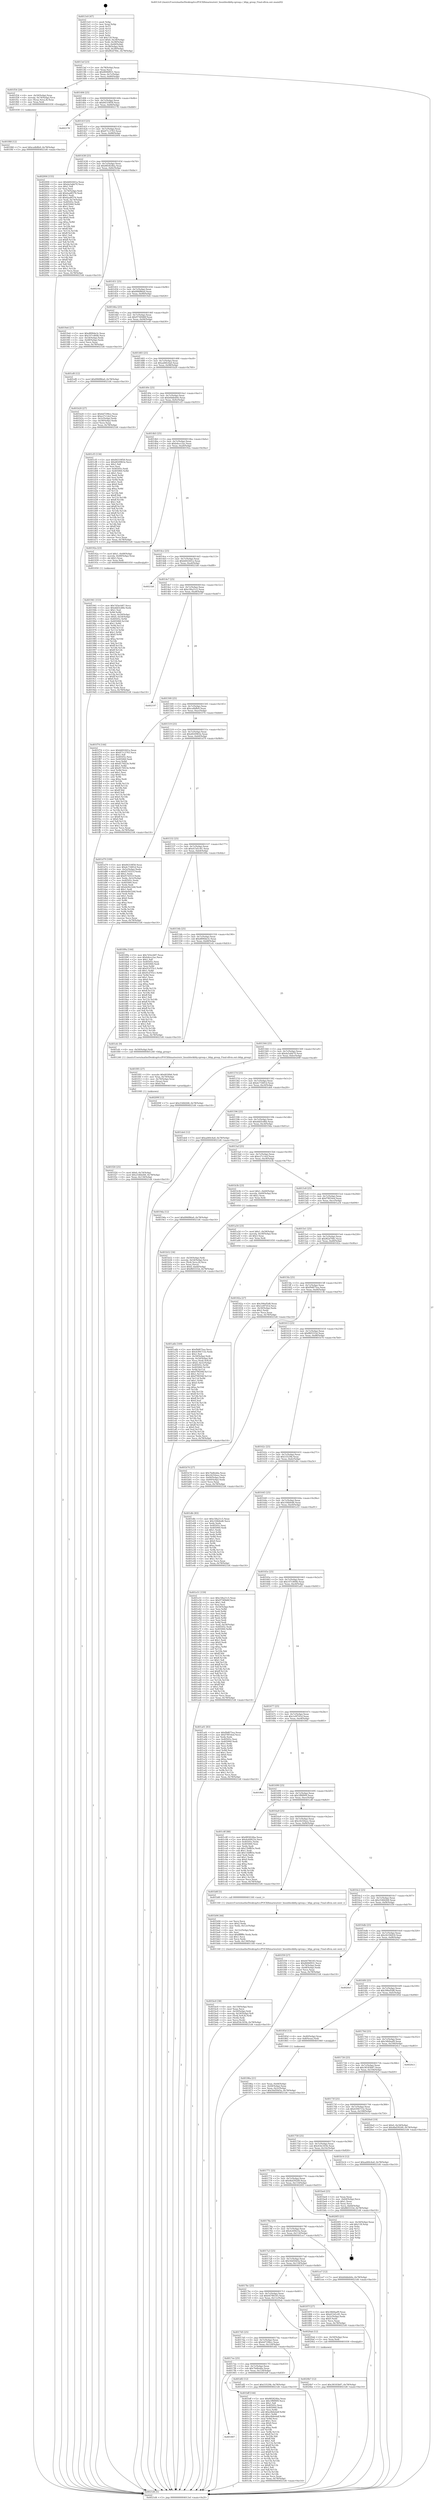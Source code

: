 digraph "0x4013c0" {
  label = "0x4013c0 (/mnt/c/Users/mathe/Desktop/tcc/POCII/binaries/extr_linuxblockbfq-cgroup.c_bfqq_group_Final-ollvm.out::main(0))"
  labelloc = "t"
  node[shape=record]

  Entry [label="",width=0.3,height=0.3,shape=circle,fillcolor=black,style=filled]
  "0x4013ef" [label="{
     0x4013ef [23]\l
     | [instrs]\l
     &nbsp;&nbsp;0x4013ef \<+3\>: mov -0x78(%rbp),%eax\l
     &nbsp;&nbsp;0x4013f2 \<+2\>: mov %eax,%ecx\l
     &nbsp;&nbsp;0x4013f4 \<+6\>: sub $0x8006f931,%ecx\l
     &nbsp;&nbsp;0x4013fa \<+3\>: mov %eax,-0x7c(%rbp)\l
     &nbsp;&nbsp;0x4013fd \<+3\>: mov %ecx,-0x80(%rbp)\l
     &nbsp;&nbsp;0x401400 \<+6\>: je 0000000000401f54 \<main+0xb94\>\l
  }"]
  "0x401f54" [label="{
     0x401f54 [20]\l
     | [instrs]\l
     &nbsp;&nbsp;0x401f54 \<+4\>: mov -0x50(%rbp),%rax\l
     &nbsp;&nbsp;0x401f58 \<+4\>: movslq -0x74(%rbp),%rcx\l
     &nbsp;&nbsp;0x401f5c \<+4\>: mov (%rax,%rcx,8),%rax\l
     &nbsp;&nbsp;0x401f60 \<+3\>: mov %rax,%rdi\l
     &nbsp;&nbsp;0x401f63 \<+5\>: call 0000000000401030 \<free@plt\>\l
     | [calls]\l
     &nbsp;&nbsp;0x401030 \{1\} (unknown)\l
  }"]
  "0x401406" [label="{
     0x401406 [25]\l
     | [instrs]\l
     &nbsp;&nbsp;0x401406 \<+5\>: jmp 000000000040140b \<main+0x4b\>\l
     &nbsp;&nbsp;0x40140b \<+3\>: mov -0x7c(%rbp),%eax\l
     &nbsp;&nbsp;0x40140e \<+5\>: sub $0x84318f58,%eax\l
     &nbsp;&nbsp;0x401413 \<+6\>: mov %eax,-0x84(%rbp)\l
     &nbsp;&nbsp;0x401419 \<+6\>: je 0000000000402178 \<main+0xdb8\>\l
  }"]
  Exit [label="",width=0.3,height=0.3,shape=circle,fillcolor=black,style=filled,peripheries=2]
  "0x402178" [label="{
     0x402178\l
  }", style=dashed]
  "0x40141f" [label="{
     0x40141f [25]\l
     | [instrs]\l
     &nbsp;&nbsp;0x40141f \<+5\>: jmp 0000000000401424 \<main+0x64\>\l
     &nbsp;&nbsp;0x401424 \<+3\>: mov -0x7c(%rbp),%eax\l
     &nbsp;&nbsp;0x401427 \<+5\>: sub $0x871c3763,%eax\l
     &nbsp;&nbsp;0x40142c \<+6\>: mov %eax,-0x88(%rbp)\l
     &nbsp;&nbsp;0x401432 \<+6\>: je 0000000000402004 \<main+0xc44\>\l
  }"]
  "0x4020b7" [label="{
     0x4020b7 [12]\l
     | [instrs]\l
     &nbsp;&nbsp;0x4020b7 \<+7\>: movl $0x38183b87,-0x78(%rbp)\l
     &nbsp;&nbsp;0x4020be \<+5\>: jmp 00000000004021d4 \<main+0xe14\>\l
  }"]
  "0x402004" [label="{
     0x402004 [155]\l
     | [instrs]\l
     &nbsp;&nbsp;0x402004 \<+5\>: mov $0xb602441a,%eax\l
     &nbsp;&nbsp;0x402009 \<+5\>: mov $0xda5abb70,%ecx\l
     &nbsp;&nbsp;0x40200e \<+2\>: mov $0x1,%dl\l
     &nbsp;&nbsp;0x402010 \<+2\>: xor %esi,%esi\l
     &nbsp;&nbsp;0x402012 \<+3\>: mov -0x74(%rbp),%edi\l
     &nbsp;&nbsp;0x402015 \<+6\>: add $0x6aa8f376,%edi\l
     &nbsp;&nbsp;0x40201b \<+3\>: add $0x1,%edi\l
     &nbsp;&nbsp;0x40201e \<+6\>: sub $0x6aa8f376,%edi\l
     &nbsp;&nbsp;0x402024 \<+3\>: mov %edi,-0x74(%rbp)\l
     &nbsp;&nbsp;0x402027 \<+7\>: mov 0x40505c,%edi\l
     &nbsp;&nbsp;0x40202e \<+8\>: mov 0x405060,%r8d\l
     &nbsp;&nbsp;0x402036 \<+3\>: sub $0x1,%esi\l
     &nbsp;&nbsp;0x402039 \<+3\>: mov %edi,%r9d\l
     &nbsp;&nbsp;0x40203c \<+3\>: add %esi,%r9d\l
     &nbsp;&nbsp;0x40203f \<+4\>: imul %r9d,%edi\l
     &nbsp;&nbsp;0x402043 \<+3\>: and $0x1,%edi\l
     &nbsp;&nbsp;0x402046 \<+3\>: cmp $0x0,%edi\l
     &nbsp;&nbsp;0x402049 \<+4\>: sete %r10b\l
     &nbsp;&nbsp;0x40204d \<+4\>: cmp $0xa,%r8d\l
     &nbsp;&nbsp;0x402051 \<+4\>: setl %r11b\l
     &nbsp;&nbsp;0x402055 \<+3\>: mov %r10b,%bl\l
     &nbsp;&nbsp;0x402058 \<+3\>: xor $0xff,%bl\l
     &nbsp;&nbsp;0x40205b \<+3\>: mov %r11b,%r14b\l
     &nbsp;&nbsp;0x40205e \<+4\>: xor $0xff,%r14b\l
     &nbsp;&nbsp;0x402062 \<+3\>: xor $0x1,%dl\l
     &nbsp;&nbsp;0x402065 \<+3\>: mov %bl,%r15b\l
     &nbsp;&nbsp;0x402068 \<+4\>: and $0xff,%r15b\l
     &nbsp;&nbsp;0x40206c \<+3\>: and %dl,%r10b\l
     &nbsp;&nbsp;0x40206f \<+3\>: mov %r14b,%r12b\l
     &nbsp;&nbsp;0x402072 \<+4\>: and $0xff,%r12b\l
     &nbsp;&nbsp;0x402076 \<+3\>: and %dl,%r11b\l
     &nbsp;&nbsp;0x402079 \<+3\>: or %r10b,%r15b\l
     &nbsp;&nbsp;0x40207c \<+3\>: or %r11b,%r12b\l
     &nbsp;&nbsp;0x40207f \<+3\>: xor %r12b,%r15b\l
     &nbsp;&nbsp;0x402082 \<+3\>: or %r14b,%bl\l
     &nbsp;&nbsp;0x402085 \<+3\>: xor $0xff,%bl\l
     &nbsp;&nbsp;0x402088 \<+3\>: or $0x1,%dl\l
     &nbsp;&nbsp;0x40208b \<+2\>: and %dl,%bl\l
     &nbsp;&nbsp;0x40208d \<+3\>: or %bl,%r15b\l
     &nbsp;&nbsp;0x402090 \<+4\>: test $0x1,%r15b\l
     &nbsp;&nbsp;0x402094 \<+3\>: cmovne %ecx,%eax\l
     &nbsp;&nbsp;0x402097 \<+3\>: mov %eax,-0x78(%rbp)\l
     &nbsp;&nbsp;0x40209a \<+5\>: jmp 00000000004021d4 \<main+0xe14\>\l
  }"]
  "0x401438" [label="{
     0x401438 [25]\l
     | [instrs]\l
     &nbsp;&nbsp;0x401438 \<+5\>: jmp 000000000040143d \<main+0x7d\>\l
     &nbsp;&nbsp;0x40143d \<+3\>: mov -0x7c(%rbp),%eax\l
     &nbsp;&nbsp;0x401440 \<+5\>: sub $0x885824ba,%eax\l
     &nbsp;&nbsp;0x401445 \<+6\>: mov %eax,-0x8c(%rbp)\l
     &nbsp;&nbsp;0x40144b \<+6\>: je 000000000040216c \<main+0xdac\>\l
  }"]
  "0x401f68" [label="{
     0x401f68 [12]\l
     | [instrs]\l
     &nbsp;&nbsp;0x401f68 \<+7\>: movl $0xca4bffa9,-0x78(%rbp)\l
     &nbsp;&nbsp;0x401f6f \<+5\>: jmp 00000000004021d4 \<main+0xe14\>\l
  }"]
  "0x40216c" [label="{
     0x40216c\l
  }", style=dashed]
  "0x401451" [label="{
     0x401451 [25]\l
     | [instrs]\l
     &nbsp;&nbsp;0x401451 \<+5\>: jmp 0000000000401456 \<main+0x96\>\l
     &nbsp;&nbsp;0x401456 \<+3\>: mov -0x7c(%rbp),%eax\l
     &nbsp;&nbsp;0x401459 \<+5\>: sub $0x896f86a0,%eax\l
     &nbsp;&nbsp;0x40145e \<+6\>: mov %eax,-0x90(%rbp)\l
     &nbsp;&nbsp;0x401464 \<+6\>: je 00000000004019e6 \<main+0x626\>\l
  }"]
  "0x401f20" [label="{
     0x401f20 [25]\l
     | [instrs]\l
     &nbsp;&nbsp;0x401f20 \<+7\>: movl $0x0,-0x74(%rbp)\l
     &nbsp;&nbsp;0x401f27 \<+7\>: movl $0x254fd268,-0x78(%rbp)\l
     &nbsp;&nbsp;0x401f2e \<+6\>: mov %eax,-0x134(%rbp)\l
     &nbsp;&nbsp;0x401f34 \<+5\>: jmp 00000000004021d4 \<main+0xe14\>\l
  }"]
  "0x4019e6" [label="{
     0x4019e6 [27]\l
     | [instrs]\l
     &nbsp;&nbsp;0x4019e6 \<+5\>: mov $0xd890de3c,%eax\l
     &nbsp;&nbsp;0x4019eb \<+5\>: mov $0x107c460b,%ecx\l
     &nbsp;&nbsp;0x4019f0 \<+3\>: mov -0x54(%rbp),%edx\l
     &nbsp;&nbsp;0x4019f3 \<+3\>: cmp -0x48(%rbp),%edx\l
     &nbsp;&nbsp;0x4019f6 \<+3\>: cmovl %ecx,%eax\l
     &nbsp;&nbsp;0x4019f9 \<+3\>: mov %eax,-0x78(%rbp)\l
     &nbsp;&nbsp;0x4019fc \<+5\>: jmp 00000000004021d4 \<main+0xe14\>\l
  }"]
  "0x40146a" [label="{
     0x40146a [25]\l
     | [instrs]\l
     &nbsp;&nbsp;0x40146a \<+5\>: jmp 000000000040146f \<main+0xaf\>\l
     &nbsp;&nbsp;0x40146f \<+3\>: mov -0x7c(%rbp),%eax\l
     &nbsp;&nbsp;0x401472 \<+5\>: sub $0x97369d6f,%eax\l
     &nbsp;&nbsp;0x401477 \<+6\>: mov %eax,-0x94(%rbp)\l
     &nbsp;&nbsp;0x40147d \<+6\>: je 0000000000401ef0 \<main+0xb30\>\l
  }"]
  "0x401f05" [label="{
     0x401f05 [27]\l
     | [instrs]\l
     &nbsp;&nbsp;0x401f05 \<+10\>: movabs $0x4030b6,%rdi\l
     &nbsp;&nbsp;0x401f0f \<+4\>: mov %rax,-0x70(%rbp)\l
     &nbsp;&nbsp;0x401f13 \<+4\>: mov -0x70(%rbp),%rax\l
     &nbsp;&nbsp;0x401f17 \<+2\>: mov (%rax),%esi\l
     &nbsp;&nbsp;0x401f19 \<+2\>: mov $0x0,%al\l
     &nbsp;&nbsp;0x401f1b \<+5\>: call 0000000000401040 \<printf@plt\>\l
     | [calls]\l
     &nbsp;&nbsp;0x401040 \{1\} (unknown)\l
  }"]
  "0x401ef0" [label="{
     0x401ef0 [12]\l
     | [instrs]\l
     &nbsp;&nbsp;0x401ef0 \<+7\>: movl $0x896f86a0,-0x78(%rbp)\l
     &nbsp;&nbsp;0x401ef7 \<+5\>: jmp 00000000004021d4 \<main+0xe14\>\l
  }"]
  "0x401483" [label="{
     0x401483 [25]\l
     | [instrs]\l
     &nbsp;&nbsp;0x401483 \<+5\>: jmp 0000000000401488 \<main+0xc8\>\l
     &nbsp;&nbsp;0x401488 \<+3\>: mov -0x7c(%rbp),%eax\l
     &nbsp;&nbsp;0x40148b \<+5\>: sub $0xad40c4a0,%eax\l
     &nbsp;&nbsp;0x401490 \<+6\>: mov %eax,-0x98(%rbp)\l
     &nbsp;&nbsp;0x401496 \<+6\>: je 0000000000401b20 \<main+0x760\>\l
  }"]
  "0x401807" [label="{
     0x401807\l
  }", style=dashed]
  "0x401b20" [label="{
     0x401b20 [27]\l
     | [instrs]\l
     &nbsp;&nbsp;0x401b20 \<+5\>: mov $0x6d7296cc,%eax\l
     &nbsp;&nbsp;0x401b25 \<+5\>: mov $0xe27c1dcf,%ecx\l
     &nbsp;&nbsp;0x401b2a \<+3\>: mov -0x5c(%rbp),%edx\l
     &nbsp;&nbsp;0x401b2d \<+3\>: cmp -0x58(%rbp),%edx\l
     &nbsp;&nbsp;0x401b30 \<+3\>: cmovl %ecx,%eax\l
     &nbsp;&nbsp;0x401b33 \<+3\>: mov %eax,-0x78(%rbp)\l
     &nbsp;&nbsp;0x401b36 \<+5\>: jmp 00000000004021d4 \<main+0xe14\>\l
  }"]
  "0x40149c" [label="{
     0x40149c [25]\l
     | [instrs]\l
     &nbsp;&nbsp;0x40149c \<+5\>: jmp 00000000004014a1 \<main+0xe1\>\l
     &nbsp;&nbsp;0x4014a1 \<+3\>: mov -0x7c(%rbp),%eax\l
     &nbsp;&nbsp;0x4014a4 \<+5\>: sub $0xb0ddeb0e,%eax\l
     &nbsp;&nbsp;0x4014a9 \<+6\>: mov %eax,-0x9c(%rbp)\l
     &nbsp;&nbsp;0x4014af \<+6\>: je 0000000000401cf3 \<main+0x933\>\l
  }"]
  "0x401bff" [label="{
     0x401bff [144]\l
     | [instrs]\l
     &nbsp;&nbsp;0x401bff \<+5\>: mov $0x885824ba,%eax\l
     &nbsp;&nbsp;0x401c04 \<+5\>: mov $0x1ff4f009,%ecx\l
     &nbsp;&nbsp;0x401c09 \<+2\>: mov $0x1,%dl\l
     &nbsp;&nbsp;0x401c0b \<+7\>: mov 0x40505c,%esi\l
     &nbsp;&nbsp;0x401c12 \<+7\>: mov 0x405060,%edi\l
     &nbsp;&nbsp;0x401c19 \<+3\>: mov %esi,%r8d\l
     &nbsp;&nbsp;0x401c1c \<+7\>: add $0xe4b6ebdf,%r8d\l
     &nbsp;&nbsp;0x401c23 \<+4\>: sub $0x1,%r8d\l
     &nbsp;&nbsp;0x401c27 \<+7\>: sub $0xe4b6ebdf,%r8d\l
     &nbsp;&nbsp;0x401c2e \<+4\>: imul %r8d,%esi\l
     &nbsp;&nbsp;0x401c32 \<+3\>: and $0x1,%esi\l
     &nbsp;&nbsp;0x401c35 \<+3\>: cmp $0x0,%esi\l
     &nbsp;&nbsp;0x401c38 \<+4\>: sete %r9b\l
     &nbsp;&nbsp;0x401c3c \<+3\>: cmp $0xa,%edi\l
     &nbsp;&nbsp;0x401c3f \<+4\>: setl %r10b\l
     &nbsp;&nbsp;0x401c43 \<+3\>: mov %r9b,%r11b\l
     &nbsp;&nbsp;0x401c46 \<+4\>: xor $0xff,%r11b\l
     &nbsp;&nbsp;0x401c4a \<+3\>: mov %r10b,%bl\l
     &nbsp;&nbsp;0x401c4d \<+3\>: xor $0xff,%bl\l
     &nbsp;&nbsp;0x401c50 \<+3\>: xor $0x1,%dl\l
     &nbsp;&nbsp;0x401c53 \<+3\>: mov %r11b,%r14b\l
     &nbsp;&nbsp;0x401c56 \<+4\>: and $0xff,%r14b\l
     &nbsp;&nbsp;0x401c5a \<+3\>: and %dl,%r9b\l
     &nbsp;&nbsp;0x401c5d \<+3\>: mov %bl,%r15b\l
     &nbsp;&nbsp;0x401c60 \<+4\>: and $0xff,%r15b\l
     &nbsp;&nbsp;0x401c64 \<+3\>: and %dl,%r10b\l
     &nbsp;&nbsp;0x401c67 \<+3\>: or %r9b,%r14b\l
     &nbsp;&nbsp;0x401c6a \<+3\>: or %r10b,%r15b\l
     &nbsp;&nbsp;0x401c6d \<+3\>: xor %r15b,%r14b\l
     &nbsp;&nbsp;0x401c70 \<+3\>: or %bl,%r11b\l
     &nbsp;&nbsp;0x401c73 \<+4\>: xor $0xff,%r11b\l
     &nbsp;&nbsp;0x401c77 \<+3\>: or $0x1,%dl\l
     &nbsp;&nbsp;0x401c7a \<+3\>: and %dl,%r11b\l
     &nbsp;&nbsp;0x401c7d \<+3\>: or %r11b,%r14b\l
     &nbsp;&nbsp;0x401c80 \<+4\>: test $0x1,%r14b\l
     &nbsp;&nbsp;0x401c84 \<+3\>: cmovne %ecx,%eax\l
     &nbsp;&nbsp;0x401c87 \<+3\>: mov %eax,-0x78(%rbp)\l
     &nbsp;&nbsp;0x401c8a \<+5\>: jmp 00000000004021d4 \<main+0xe14\>\l
  }"]
  "0x401cf3" [label="{
     0x401cf3 [134]\l
     | [instrs]\l
     &nbsp;&nbsp;0x401cf3 \<+5\>: mov $0x84318f58,%eax\l
     &nbsp;&nbsp;0x401cf8 \<+5\>: mov $0xd020963e,%ecx\l
     &nbsp;&nbsp;0x401cfd \<+2\>: mov $0x1,%dl\l
     &nbsp;&nbsp;0x401cff \<+2\>: xor %esi,%esi\l
     &nbsp;&nbsp;0x401d01 \<+7\>: mov 0x40505c,%edi\l
     &nbsp;&nbsp;0x401d08 \<+8\>: mov 0x405060,%r8d\l
     &nbsp;&nbsp;0x401d10 \<+3\>: sub $0x1,%esi\l
     &nbsp;&nbsp;0x401d13 \<+3\>: mov %edi,%r9d\l
     &nbsp;&nbsp;0x401d16 \<+3\>: add %esi,%r9d\l
     &nbsp;&nbsp;0x401d19 \<+4\>: imul %r9d,%edi\l
     &nbsp;&nbsp;0x401d1d \<+3\>: and $0x1,%edi\l
     &nbsp;&nbsp;0x401d20 \<+3\>: cmp $0x0,%edi\l
     &nbsp;&nbsp;0x401d23 \<+4\>: sete %r10b\l
     &nbsp;&nbsp;0x401d27 \<+4\>: cmp $0xa,%r8d\l
     &nbsp;&nbsp;0x401d2b \<+4\>: setl %r11b\l
     &nbsp;&nbsp;0x401d2f \<+3\>: mov %r10b,%bl\l
     &nbsp;&nbsp;0x401d32 \<+3\>: xor $0xff,%bl\l
     &nbsp;&nbsp;0x401d35 \<+3\>: mov %r11b,%r14b\l
     &nbsp;&nbsp;0x401d38 \<+4\>: xor $0xff,%r14b\l
     &nbsp;&nbsp;0x401d3c \<+3\>: xor $0x1,%dl\l
     &nbsp;&nbsp;0x401d3f \<+3\>: mov %bl,%r15b\l
     &nbsp;&nbsp;0x401d42 \<+4\>: and $0xff,%r15b\l
     &nbsp;&nbsp;0x401d46 \<+3\>: and %dl,%r10b\l
     &nbsp;&nbsp;0x401d49 \<+3\>: mov %r14b,%r12b\l
     &nbsp;&nbsp;0x401d4c \<+4\>: and $0xff,%r12b\l
     &nbsp;&nbsp;0x401d50 \<+3\>: and %dl,%r11b\l
     &nbsp;&nbsp;0x401d53 \<+3\>: or %r10b,%r15b\l
     &nbsp;&nbsp;0x401d56 \<+3\>: or %r11b,%r12b\l
     &nbsp;&nbsp;0x401d59 \<+3\>: xor %r12b,%r15b\l
     &nbsp;&nbsp;0x401d5c \<+3\>: or %r14b,%bl\l
     &nbsp;&nbsp;0x401d5f \<+3\>: xor $0xff,%bl\l
     &nbsp;&nbsp;0x401d62 \<+3\>: or $0x1,%dl\l
     &nbsp;&nbsp;0x401d65 \<+2\>: and %dl,%bl\l
     &nbsp;&nbsp;0x401d67 \<+3\>: or %bl,%r15b\l
     &nbsp;&nbsp;0x401d6a \<+4\>: test $0x1,%r15b\l
     &nbsp;&nbsp;0x401d6e \<+3\>: cmovne %ecx,%eax\l
     &nbsp;&nbsp;0x401d71 \<+3\>: mov %eax,-0x78(%rbp)\l
     &nbsp;&nbsp;0x401d74 \<+5\>: jmp 00000000004021d4 \<main+0xe14\>\l
  }"]
  "0x4014b5" [label="{
     0x4014b5 [25]\l
     | [instrs]\l
     &nbsp;&nbsp;0x4014b5 \<+5\>: jmp 00000000004014ba \<main+0xfa\>\l
     &nbsp;&nbsp;0x4014ba \<+3\>: mov -0x7c(%rbp),%eax\l
     &nbsp;&nbsp;0x4014bd \<+5\>: sub $0xb4ecc2ac,%eax\l
     &nbsp;&nbsp;0x4014c2 \<+6\>: mov %eax,-0xa0(%rbp)\l
     &nbsp;&nbsp;0x4014c8 \<+6\>: je 000000000040192a \<main+0x56a\>\l
  }"]
  "0x4017ee" [label="{
     0x4017ee [25]\l
     | [instrs]\l
     &nbsp;&nbsp;0x4017ee \<+5\>: jmp 00000000004017f3 \<main+0x433\>\l
     &nbsp;&nbsp;0x4017f3 \<+3\>: mov -0x7c(%rbp),%eax\l
     &nbsp;&nbsp;0x4017f6 \<+5\>: sub $0x7bdfedda,%eax\l
     &nbsp;&nbsp;0x4017fb \<+6\>: mov %eax,-0x124(%rbp)\l
     &nbsp;&nbsp;0x401801 \<+6\>: je 0000000000401bff \<main+0x83f\>\l
  }"]
  "0x40192a" [label="{
     0x40192a [23]\l
     | [instrs]\l
     &nbsp;&nbsp;0x40192a \<+7\>: movl $0x1,-0x48(%rbp)\l
     &nbsp;&nbsp;0x401931 \<+4\>: movslq -0x48(%rbp),%rax\l
     &nbsp;&nbsp;0x401935 \<+4\>: shl $0x3,%rax\l
     &nbsp;&nbsp;0x401939 \<+3\>: mov %rax,%rdi\l
     &nbsp;&nbsp;0x40193c \<+5\>: call 0000000000401050 \<malloc@plt\>\l
     | [calls]\l
     &nbsp;&nbsp;0x401050 \{1\} (unknown)\l
  }"]
  "0x4014ce" [label="{
     0x4014ce [25]\l
     | [instrs]\l
     &nbsp;&nbsp;0x4014ce \<+5\>: jmp 00000000004014d3 \<main+0x113\>\l
     &nbsp;&nbsp;0x4014d3 \<+3\>: mov -0x7c(%rbp),%eax\l
     &nbsp;&nbsp;0x4014d6 \<+5\>: sub $0xb602441a,%eax\l
     &nbsp;&nbsp;0x4014db \<+6\>: mov %eax,-0xa4(%rbp)\l
     &nbsp;&nbsp;0x4014e1 \<+6\>: je 00000000004021b8 \<main+0xdf8\>\l
  }"]
  "0x401df2" [label="{
     0x401df2 [12]\l
     | [instrs]\l
     &nbsp;&nbsp;0x401df2 \<+7\>: movl $0x53529b,-0x78(%rbp)\l
     &nbsp;&nbsp;0x401df9 \<+5\>: jmp 00000000004021d4 \<main+0xe14\>\l
  }"]
  "0x4021b8" [label="{
     0x4021b8\l
  }", style=dashed]
  "0x4014e7" [label="{
     0x4014e7 [25]\l
     | [instrs]\l
     &nbsp;&nbsp;0x4014e7 \<+5\>: jmp 00000000004014ec \<main+0x12c\>\l
     &nbsp;&nbsp;0x4014ec \<+3\>: mov -0x7c(%rbp),%eax\l
     &nbsp;&nbsp;0x4014ef \<+5\>: sub $0xc58a21c5,%eax\l
     &nbsp;&nbsp;0x4014f4 \<+6\>: mov %eax,-0xa8(%rbp)\l
     &nbsp;&nbsp;0x4014fa \<+6\>: je 0000000000402197 \<main+0xdd7\>\l
  }"]
  "0x4017d5" [label="{
     0x4017d5 [25]\l
     | [instrs]\l
     &nbsp;&nbsp;0x4017d5 \<+5\>: jmp 00000000004017da \<main+0x41a\>\l
     &nbsp;&nbsp;0x4017da \<+3\>: mov -0x7c(%rbp),%eax\l
     &nbsp;&nbsp;0x4017dd \<+5\>: sub $0x6d7296cc,%eax\l
     &nbsp;&nbsp;0x4017e2 \<+6\>: mov %eax,-0x120(%rbp)\l
     &nbsp;&nbsp;0x4017e8 \<+6\>: je 0000000000401df2 \<main+0xa32\>\l
  }"]
  "0x402197" [label="{
     0x402197\l
  }", style=dashed]
  "0x401500" [label="{
     0x401500 [25]\l
     | [instrs]\l
     &nbsp;&nbsp;0x401500 \<+5\>: jmp 0000000000401505 \<main+0x145\>\l
     &nbsp;&nbsp;0x401505 \<+3\>: mov -0x7c(%rbp),%eax\l
     &nbsp;&nbsp;0x401508 \<+5\>: sub $0xca4bffa9,%eax\l
     &nbsp;&nbsp;0x40150d \<+6\>: mov %eax,-0xac(%rbp)\l
     &nbsp;&nbsp;0x401513 \<+6\>: je 0000000000401f74 \<main+0xbb4\>\l
  }"]
  "0x4020ab" [label="{
     0x4020ab [12]\l
     | [instrs]\l
     &nbsp;&nbsp;0x4020ab \<+4\>: mov -0x50(%rbp),%rax\l
     &nbsp;&nbsp;0x4020af \<+3\>: mov %rax,%rdi\l
     &nbsp;&nbsp;0x4020b2 \<+5\>: call 0000000000401030 \<free@plt\>\l
     | [calls]\l
     &nbsp;&nbsp;0x401030 \{1\} (unknown)\l
  }"]
  "0x401f74" [label="{
     0x401f74 [144]\l
     | [instrs]\l
     &nbsp;&nbsp;0x401f74 \<+5\>: mov $0xb602441a,%eax\l
     &nbsp;&nbsp;0x401f79 \<+5\>: mov $0x871c3763,%ecx\l
     &nbsp;&nbsp;0x401f7e \<+2\>: mov $0x1,%dl\l
     &nbsp;&nbsp;0x401f80 \<+7\>: mov 0x40505c,%esi\l
     &nbsp;&nbsp;0x401f87 \<+7\>: mov 0x405060,%edi\l
     &nbsp;&nbsp;0x401f8e \<+3\>: mov %esi,%r8d\l
     &nbsp;&nbsp;0x401f91 \<+7\>: sub $0x8176f23e,%r8d\l
     &nbsp;&nbsp;0x401f98 \<+4\>: sub $0x1,%r8d\l
     &nbsp;&nbsp;0x401f9c \<+7\>: add $0x8176f23e,%r8d\l
     &nbsp;&nbsp;0x401fa3 \<+4\>: imul %r8d,%esi\l
     &nbsp;&nbsp;0x401fa7 \<+3\>: and $0x1,%esi\l
     &nbsp;&nbsp;0x401faa \<+3\>: cmp $0x0,%esi\l
     &nbsp;&nbsp;0x401fad \<+4\>: sete %r9b\l
     &nbsp;&nbsp;0x401fb1 \<+3\>: cmp $0xa,%edi\l
     &nbsp;&nbsp;0x401fb4 \<+4\>: setl %r10b\l
     &nbsp;&nbsp;0x401fb8 \<+3\>: mov %r9b,%r11b\l
     &nbsp;&nbsp;0x401fbb \<+4\>: xor $0xff,%r11b\l
     &nbsp;&nbsp;0x401fbf \<+3\>: mov %r10b,%bl\l
     &nbsp;&nbsp;0x401fc2 \<+3\>: xor $0xff,%bl\l
     &nbsp;&nbsp;0x401fc5 \<+3\>: xor $0x0,%dl\l
     &nbsp;&nbsp;0x401fc8 \<+3\>: mov %r11b,%r14b\l
     &nbsp;&nbsp;0x401fcb \<+4\>: and $0x0,%r14b\l
     &nbsp;&nbsp;0x401fcf \<+3\>: and %dl,%r9b\l
     &nbsp;&nbsp;0x401fd2 \<+3\>: mov %bl,%r15b\l
     &nbsp;&nbsp;0x401fd5 \<+4\>: and $0x0,%r15b\l
     &nbsp;&nbsp;0x401fd9 \<+3\>: and %dl,%r10b\l
     &nbsp;&nbsp;0x401fdc \<+3\>: or %r9b,%r14b\l
     &nbsp;&nbsp;0x401fdf \<+3\>: or %r10b,%r15b\l
     &nbsp;&nbsp;0x401fe2 \<+3\>: xor %r15b,%r14b\l
     &nbsp;&nbsp;0x401fe5 \<+3\>: or %bl,%r11b\l
     &nbsp;&nbsp;0x401fe8 \<+4\>: xor $0xff,%r11b\l
     &nbsp;&nbsp;0x401fec \<+3\>: or $0x0,%dl\l
     &nbsp;&nbsp;0x401fef \<+3\>: and %dl,%r11b\l
     &nbsp;&nbsp;0x401ff2 \<+3\>: or %r11b,%r14b\l
     &nbsp;&nbsp;0x401ff5 \<+4\>: test $0x1,%r14b\l
     &nbsp;&nbsp;0x401ff9 \<+3\>: cmovne %ecx,%eax\l
     &nbsp;&nbsp;0x401ffc \<+3\>: mov %eax,-0x78(%rbp)\l
     &nbsp;&nbsp;0x401fff \<+5\>: jmp 00000000004021d4 \<main+0xe14\>\l
  }"]
  "0x401519" [label="{
     0x401519 [25]\l
     | [instrs]\l
     &nbsp;&nbsp;0x401519 \<+5\>: jmp 000000000040151e \<main+0x15e\>\l
     &nbsp;&nbsp;0x40151e \<+3\>: mov -0x7c(%rbp),%eax\l
     &nbsp;&nbsp;0x401521 \<+5\>: sub $0xd020963e,%eax\l
     &nbsp;&nbsp;0x401526 \<+6\>: mov %eax,-0xb0(%rbp)\l
     &nbsp;&nbsp;0x40152c \<+6\>: je 0000000000401d79 \<main+0x9b9\>\l
  }"]
  "0x401bc0" [label="{
     0x401bc0 [38]\l
     | [instrs]\l
     &nbsp;&nbsp;0x401bc0 \<+6\>: mov -0x130(%rbp),%ecx\l
     &nbsp;&nbsp;0x401bc6 \<+3\>: imul %eax,%ecx\l
     &nbsp;&nbsp;0x401bc9 \<+4\>: mov -0x50(%rbp),%rdi\l
     &nbsp;&nbsp;0x401bcd \<+4\>: movslq -0x54(%rbp),%r8\l
     &nbsp;&nbsp;0x401bd1 \<+4\>: mov (%rdi,%r8,8),%rdi\l
     &nbsp;&nbsp;0x401bd5 \<+3\>: mov (%rdi),%rdi\l
     &nbsp;&nbsp;0x401bd8 \<+2\>: mov %ecx,(%rdi)\l
     &nbsp;&nbsp;0x401bda \<+7\>: movl $0x454c503b,-0x78(%rbp)\l
     &nbsp;&nbsp;0x401be1 \<+5\>: jmp 00000000004021d4 \<main+0xe14\>\l
  }"]
  "0x401d79" [label="{
     0x401d79 [109]\l
     | [instrs]\l
     &nbsp;&nbsp;0x401d79 \<+5\>: mov $0x84318f58,%eax\l
     &nbsp;&nbsp;0x401d7e \<+5\>: mov $0xdc73481d,%ecx\l
     &nbsp;&nbsp;0x401d83 \<+3\>: mov -0x5c(%rbp),%edx\l
     &nbsp;&nbsp;0x401d86 \<+6\>: sub $0xf57d351f,%edx\l
     &nbsp;&nbsp;0x401d8c \<+3\>: add $0x1,%edx\l
     &nbsp;&nbsp;0x401d8f \<+6\>: add $0xf57d351f,%edx\l
     &nbsp;&nbsp;0x401d95 \<+3\>: mov %edx,-0x5c(%rbp)\l
     &nbsp;&nbsp;0x401d98 \<+7\>: mov 0x40505c,%edx\l
     &nbsp;&nbsp;0x401d9f \<+7\>: mov 0x405060,%esi\l
     &nbsp;&nbsp;0x401da6 \<+2\>: mov %edx,%edi\l
     &nbsp;&nbsp;0x401da8 \<+6\>: add $0xde0b22dd,%edi\l
     &nbsp;&nbsp;0x401dae \<+3\>: sub $0x1,%edi\l
     &nbsp;&nbsp;0x401db1 \<+6\>: sub $0xde0b22dd,%edi\l
     &nbsp;&nbsp;0x401db7 \<+3\>: imul %edi,%edx\l
     &nbsp;&nbsp;0x401dba \<+3\>: and $0x1,%edx\l
     &nbsp;&nbsp;0x401dbd \<+3\>: cmp $0x0,%edx\l
     &nbsp;&nbsp;0x401dc0 \<+4\>: sete %r8b\l
     &nbsp;&nbsp;0x401dc4 \<+3\>: cmp $0xa,%esi\l
     &nbsp;&nbsp;0x401dc7 \<+4\>: setl %r9b\l
     &nbsp;&nbsp;0x401dcb \<+3\>: mov %r8b,%r10b\l
     &nbsp;&nbsp;0x401dce \<+3\>: and %r9b,%r10b\l
     &nbsp;&nbsp;0x401dd1 \<+3\>: xor %r9b,%r8b\l
     &nbsp;&nbsp;0x401dd4 \<+3\>: or %r8b,%r10b\l
     &nbsp;&nbsp;0x401dd7 \<+4\>: test $0x1,%r10b\l
     &nbsp;&nbsp;0x401ddb \<+3\>: cmovne %ecx,%eax\l
     &nbsp;&nbsp;0x401dde \<+3\>: mov %eax,-0x78(%rbp)\l
     &nbsp;&nbsp;0x401de1 \<+5\>: jmp 00000000004021d4 \<main+0xe14\>\l
  }"]
  "0x401532" [label="{
     0x401532 [25]\l
     | [instrs]\l
     &nbsp;&nbsp;0x401532 \<+5\>: jmp 0000000000401537 \<main+0x177\>\l
     &nbsp;&nbsp;0x401537 \<+3\>: mov -0x7c(%rbp),%eax\l
     &nbsp;&nbsp;0x40153a \<+5\>: sub $0xd15d1c81,%eax\l
     &nbsp;&nbsp;0x40153f \<+6\>: mov %eax,-0xb4(%rbp)\l
     &nbsp;&nbsp;0x401545 \<+6\>: je 000000000040189a \<main+0x4da\>\l
  }"]
  "0x401b94" [label="{
     0x401b94 [44]\l
     | [instrs]\l
     &nbsp;&nbsp;0x401b94 \<+2\>: xor %ecx,%ecx\l
     &nbsp;&nbsp;0x401b96 \<+5\>: mov $0x2,%edx\l
     &nbsp;&nbsp;0x401b9b \<+6\>: mov %edx,-0x12c(%rbp)\l
     &nbsp;&nbsp;0x401ba1 \<+1\>: cltd\l
     &nbsp;&nbsp;0x401ba2 \<+6\>: mov -0x12c(%rbp),%esi\l
     &nbsp;&nbsp;0x401ba8 \<+2\>: idiv %esi\l
     &nbsp;&nbsp;0x401baa \<+6\>: imul $0xfffffffe,%edx,%edx\l
     &nbsp;&nbsp;0x401bb0 \<+3\>: sub $0x1,%ecx\l
     &nbsp;&nbsp;0x401bb3 \<+2\>: sub %ecx,%edx\l
     &nbsp;&nbsp;0x401bb5 \<+6\>: mov %edx,-0x130(%rbp)\l
     &nbsp;&nbsp;0x401bbb \<+5\>: call 0000000000401160 \<next_i\>\l
     | [calls]\l
     &nbsp;&nbsp;0x401160 \{1\} (/mnt/c/Users/mathe/Desktop/tcc/POCII/binaries/extr_linuxblockbfq-cgroup.c_bfqq_group_Final-ollvm.out::next_i)\l
  }"]
  "0x40189a" [label="{
     0x40189a [144]\l
     | [instrs]\l
     &nbsp;&nbsp;0x40189a \<+5\>: mov $0x7d3ecb87,%eax\l
     &nbsp;&nbsp;0x40189f \<+5\>: mov $0xb4ecc2ac,%ecx\l
     &nbsp;&nbsp;0x4018a4 \<+2\>: mov $0x1,%dl\l
     &nbsp;&nbsp;0x4018a6 \<+7\>: mov 0x40505c,%esi\l
     &nbsp;&nbsp;0x4018ad \<+7\>: mov 0x405060,%edi\l
     &nbsp;&nbsp;0x4018b4 \<+3\>: mov %esi,%r8d\l
     &nbsp;&nbsp;0x4018b7 \<+7\>: add $0x91d7f3c1,%r8d\l
     &nbsp;&nbsp;0x4018be \<+4\>: sub $0x1,%r8d\l
     &nbsp;&nbsp;0x4018c2 \<+7\>: sub $0x91d7f3c1,%r8d\l
     &nbsp;&nbsp;0x4018c9 \<+4\>: imul %r8d,%esi\l
     &nbsp;&nbsp;0x4018cd \<+3\>: and $0x1,%esi\l
     &nbsp;&nbsp;0x4018d0 \<+3\>: cmp $0x0,%esi\l
     &nbsp;&nbsp;0x4018d3 \<+4\>: sete %r9b\l
     &nbsp;&nbsp;0x4018d7 \<+3\>: cmp $0xa,%edi\l
     &nbsp;&nbsp;0x4018da \<+4\>: setl %r10b\l
     &nbsp;&nbsp;0x4018de \<+3\>: mov %r9b,%r11b\l
     &nbsp;&nbsp;0x4018e1 \<+4\>: xor $0xff,%r11b\l
     &nbsp;&nbsp;0x4018e5 \<+3\>: mov %r10b,%bl\l
     &nbsp;&nbsp;0x4018e8 \<+3\>: xor $0xff,%bl\l
     &nbsp;&nbsp;0x4018eb \<+3\>: xor $0x1,%dl\l
     &nbsp;&nbsp;0x4018ee \<+3\>: mov %r11b,%r14b\l
     &nbsp;&nbsp;0x4018f1 \<+4\>: and $0xff,%r14b\l
     &nbsp;&nbsp;0x4018f5 \<+3\>: and %dl,%r9b\l
     &nbsp;&nbsp;0x4018f8 \<+3\>: mov %bl,%r15b\l
     &nbsp;&nbsp;0x4018fb \<+4\>: and $0xff,%r15b\l
     &nbsp;&nbsp;0x4018ff \<+3\>: and %dl,%r10b\l
     &nbsp;&nbsp;0x401902 \<+3\>: or %r9b,%r14b\l
     &nbsp;&nbsp;0x401905 \<+3\>: or %r10b,%r15b\l
     &nbsp;&nbsp;0x401908 \<+3\>: xor %r15b,%r14b\l
     &nbsp;&nbsp;0x40190b \<+3\>: or %bl,%r11b\l
     &nbsp;&nbsp;0x40190e \<+4\>: xor $0xff,%r11b\l
     &nbsp;&nbsp;0x401912 \<+3\>: or $0x1,%dl\l
     &nbsp;&nbsp;0x401915 \<+3\>: and %dl,%r11b\l
     &nbsp;&nbsp;0x401918 \<+3\>: or %r11b,%r14b\l
     &nbsp;&nbsp;0x40191b \<+4\>: test $0x1,%r14b\l
     &nbsp;&nbsp;0x40191f \<+3\>: cmovne %ecx,%eax\l
     &nbsp;&nbsp;0x401922 \<+3\>: mov %eax,-0x78(%rbp)\l
     &nbsp;&nbsp;0x401925 \<+5\>: jmp 00000000004021d4 \<main+0xe14\>\l
  }"]
  "0x40154b" [label="{
     0x40154b [25]\l
     | [instrs]\l
     &nbsp;&nbsp;0x40154b \<+5\>: jmp 0000000000401550 \<main+0x190\>\l
     &nbsp;&nbsp;0x401550 \<+3\>: mov -0x7c(%rbp),%eax\l
     &nbsp;&nbsp;0x401553 \<+5\>: sub $0xd890de3c,%eax\l
     &nbsp;&nbsp;0x401558 \<+6\>: mov %eax,-0xb8(%rbp)\l
     &nbsp;&nbsp;0x40155e \<+6\>: je 0000000000401efc \<main+0xb3c\>\l
  }"]
  "0x401b52" [label="{
     0x401b52 [34]\l
     | [instrs]\l
     &nbsp;&nbsp;0x401b52 \<+4\>: mov -0x50(%rbp),%rdi\l
     &nbsp;&nbsp;0x401b56 \<+4\>: movslq -0x54(%rbp),%rcx\l
     &nbsp;&nbsp;0x401b5a \<+4\>: mov (%rdi,%rcx,8),%rcx\l
     &nbsp;&nbsp;0x401b5e \<+3\>: mov %rax,(%rcx)\l
     &nbsp;&nbsp;0x401b61 \<+7\>: movl $0x0,-0x64(%rbp)\l
     &nbsp;&nbsp;0x401b68 \<+7\>: movl $0xffd5555d,-0x78(%rbp)\l
     &nbsp;&nbsp;0x401b6f \<+5\>: jmp 00000000004021d4 \<main+0xe14\>\l
  }"]
  "0x401efc" [label="{
     0x401efc [9]\l
     | [instrs]\l
     &nbsp;&nbsp;0x401efc \<+4\>: mov -0x50(%rbp),%rdi\l
     &nbsp;&nbsp;0x401f00 \<+5\>: call 0000000000401240 \<bfqq_group\>\l
     | [calls]\l
     &nbsp;&nbsp;0x401240 \{1\} (/mnt/c/Users/mathe/Desktop/tcc/POCII/binaries/extr_linuxblockbfq-cgroup.c_bfqq_group_Final-ollvm.out::bfqq_group)\l
  }"]
  "0x401564" [label="{
     0x401564 [25]\l
     | [instrs]\l
     &nbsp;&nbsp;0x401564 \<+5\>: jmp 0000000000401569 \<main+0x1a9\>\l
     &nbsp;&nbsp;0x401569 \<+3\>: mov -0x7c(%rbp),%eax\l
     &nbsp;&nbsp;0x40156c \<+5\>: sub $0xda5abb70,%eax\l
     &nbsp;&nbsp;0x401571 \<+6\>: mov %eax,-0xbc(%rbp)\l
     &nbsp;&nbsp;0x401577 \<+6\>: je 000000000040209f \<main+0xcdf\>\l
  }"]
  "0x401a6b" [label="{
     0x401a6b [169]\l
     | [instrs]\l
     &nbsp;&nbsp;0x401a6b \<+5\>: mov $0xf9d875ea,%ecx\l
     &nbsp;&nbsp;0x401a70 \<+5\>: mov $0x4394715e,%edx\l
     &nbsp;&nbsp;0x401a75 \<+3\>: mov $0x1,%sil\l
     &nbsp;&nbsp;0x401a78 \<+4\>: mov -0x50(%rbp),%rdi\l
     &nbsp;&nbsp;0x401a7c \<+4\>: movslq -0x54(%rbp),%r8\l
     &nbsp;&nbsp;0x401a80 \<+4\>: mov %rax,(%rdi,%r8,8)\l
     &nbsp;&nbsp;0x401a84 \<+7\>: movl $0x0,-0x5c(%rbp)\l
     &nbsp;&nbsp;0x401a8b \<+8\>: mov 0x40505c,%r9d\l
     &nbsp;&nbsp;0x401a93 \<+8\>: mov 0x405060,%r10d\l
     &nbsp;&nbsp;0x401a9b \<+3\>: mov %r9d,%r11d\l
     &nbsp;&nbsp;0x401a9e \<+7\>: add $0xf79f294f,%r11d\l
     &nbsp;&nbsp;0x401aa5 \<+4\>: sub $0x1,%r11d\l
     &nbsp;&nbsp;0x401aa9 \<+7\>: sub $0xf79f294f,%r11d\l
     &nbsp;&nbsp;0x401ab0 \<+4\>: imul %r11d,%r9d\l
     &nbsp;&nbsp;0x401ab4 \<+4\>: and $0x1,%r9d\l
     &nbsp;&nbsp;0x401ab8 \<+4\>: cmp $0x0,%r9d\l
     &nbsp;&nbsp;0x401abc \<+3\>: sete %bl\l
     &nbsp;&nbsp;0x401abf \<+4\>: cmp $0xa,%r10d\l
     &nbsp;&nbsp;0x401ac3 \<+4\>: setl %r14b\l
     &nbsp;&nbsp;0x401ac7 \<+3\>: mov %bl,%r15b\l
     &nbsp;&nbsp;0x401aca \<+4\>: xor $0xff,%r15b\l
     &nbsp;&nbsp;0x401ace \<+3\>: mov %r14b,%r12b\l
     &nbsp;&nbsp;0x401ad1 \<+4\>: xor $0xff,%r12b\l
     &nbsp;&nbsp;0x401ad5 \<+4\>: xor $0x0,%sil\l
     &nbsp;&nbsp;0x401ad9 \<+3\>: mov %r15b,%r13b\l
     &nbsp;&nbsp;0x401adc \<+4\>: and $0x0,%r13b\l
     &nbsp;&nbsp;0x401ae0 \<+3\>: and %sil,%bl\l
     &nbsp;&nbsp;0x401ae3 \<+3\>: mov %r12b,%al\l
     &nbsp;&nbsp;0x401ae6 \<+2\>: and $0x0,%al\l
     &nbsp;&nbsp;0x401ae8 \<+3\>: and %sil,%r14b\l
     &nbsp;&nbsp;0x401aeb \<+3\>: or %bl,%r13b\l
     &nbsp;&nbsp;0x401aee \<+3\>: or %r14b,%al\l
     &nbsp;&nbsp;0x401af1 \<+3\>: xor %al,%r13b\l
     &nbsp;&nbsp;0x401af4 \<+3\>: or %r12b,%r15b\l
     &nbsp;&nbsp;0x401af7 \<+4\>: xor $0xff,%r15b\l
     &nbsp;&nbsp;0x401afb \<+4\>: or $0x0,%sil\l
     &nbsp;&nbsp;0x401aff \<+3\>: and %sil,%r15b\l
     &nbsp;&nbsp;0x401b02 \<+3\>: or %r15b,%r13b\l
     &nbsp;&nbsp;0x401b05 \<+4\>: test $0x1,%r13b\l
     &nbsp;&nbsp;0x401b09 \<+3\>: cmovne %edx,%ecx\l
     &nbsp;&nbsp;0x401b0c \<+3\>: mov %ecx,-0x78(%rbp)\l
     &nbsp;&nbsp;0x401b0f \<+5\>: jmp 00000000004021d4 \<main+0xe14\>\l
  }"]
  "0x40209f" [label="{
     0x40209f [12]\l
     | [instrs]\l
     &nbsp;&nbsp;0x40209f \<+7\>: movl $0x254fd268,-0x78(%rbp)\l
     &nbsp;&nbsp;0x4020a6 \<+5\>: jmp 00000000004021d4 \<main+0xe14\>\l
  }"]
  "0x40157d" [label="{
     0x40157d [25]\l
     | [instrs]\l
     &nbsp;&nbsp;0x40157d \<+5\>: jmp 0000000000401582 \<main+0x1c2\>\l
     &nbsp;&nbsp;0x401582 \<+3\>: mov -0x7c(%rbp),%eax\l
     &nbsp;&nbsp;0x401585 \<+5\>: sub $0xdc73481d,%eax\l
     &nbsp;&nbsp;0x40158a \<+6\>: mov %eax,-0xc0(%rbp)\l
     &nbsp;&nbsp;0x401590 \<+6\>: je 0000000000401de6 \<main+0xa26\>\l
  }"]
  "0x401941" [label="{
     0x401941 [153]\l
     | [instrs]\l
     &nbsp;&nbsp;0x401941 \<+5\>: mov $0x7d3ecb87,%ecx\l
     &nbsp;&nbsp;0x401946 \<+5\>: mov $0xddd3cd6b,%edx\l
     &nbsp;&nbsp;0x40194b \<+3\>: mov $0x1,%sil\l
     &nbsp;&nbsp;0x40194e \<+3\>: xor %r8d,%r8d\l
     &nbsp;&nbsp;0x401951 \<+4\>: mov %rax,-0x50(%rbp)\l
     &nbsp;&nbsp;0x401955 \<+7\>: movl $0x0,-0x54(%rbp)\l
     &nbsp;&nbsp;0x40195c \<+8\>: mov 0x40505c,%r9d\l
     &nbsp;&nbsp;0x401964 \<+8\>: mov 0x405060,%r10d\l
     &nbsp;&nbsp;0x40196c \<+4\>: sub $0x1,%r8d\l
     &nbsp;&nbsp;0x401970 \<+3\>: mov %r9d,%r11d\l
     &nbsp;&nbsp;0x401973 \<+3\>: add %r8d,%r11d\l
     &nbsp;&nbsp;0x401976 \<+4\>: imul %r11d,%r9d\l
     &nbsp;&nbsp;0x40197a \<+4\>: and $0x1,%r9d\l
     &nbsp;&nbsp;0x40197e \<+4\>: cmp $0x0,%r9d\l
     &nbsp;&nbsp;0x401982 \<+3\>: sete %bl\l
     &nbsp;&nbsp;0x401985 \<+4\>: cmp $0xa,%r10d\l
     &nbsp;&nbsp;0x401989 \<+4\>: setl %r14b\l
     &nbsp;&nbsp;0x40198d \<+3\>: mov %bl,%r15b\l
     &nbsp;&nbsp;0x401990 \<+4\>: xor $0xff,%r15b\l
     &nbsp;&nbsp;0x401994 \<+3\>: mov %r14b,%r12b\l
     &nbsp;&nbsp;0x401997 \<+4\>: xor $0xff,%r12b\l
     &nbsp;&nbsp;0x40199b \<+4\>: xor $0x0,%sil\l
     &nbsp;&nbsp;0x40199f \<+3\>: mov %r15b,%r13b\l
     &nbsp;&nbsp;0x4019a2 \<+4\>: and $0x0,%r13b\l
     &nbsp;&nbsp;0x4019a6 \<+3\>: and %sil,%bl\l
     &nbsp;&nbsp;0x4019a9 \<+3\>: mov %r12b,%al\l
     &nbsp;&nbsp;0x4019ac \<+2\>: and $0x0,%al\l
     &nbsp;&nbsp;0x4019ae \<+3\>: and %sil,%r14b\l
     &nbsp;&nbsp;0x4019b1 \<+3\>: or %bl,%r13b\l
     &nbsp;&nbsp;0x4019b4 \<+3\>: or %r14b,%al\l
     &nbsp;&nbsp;0x4019b7 \<+3\>: xor %al,%r13b\l
     &nbsp;&nbsp;0x4019ba \<+3\>: or %r12b,%r15b\l
     &nbsp;&nbsp;0x4019bd \<+4\>: xor $0xff,%r15b\l
     &nbsp;&nbsp;0x4019c1 \<+4\>: or $0x0,%sil\l
     &nbsp;&nbsp;0x4019c5 \<+3\>: and %sil,%r15b\l
     &nbsp;&nbsp;0x4019c8 \<+3\>: or %r15b,%r13b\l
     &nbsp;&nbsp;0x4019cb \<+4\>: test $0x1,%r13b\l
     &nbsp;&nbsp;0x4019cf \<+3\>: cmovne %edx,%ecx\l
     &nbsp;&nbsp;0x4019d2 \<+3\>: mov %ecx,-0x78(%rbp)\l
     &nbsp;&nbsp;0x4019d5 \<+5\>: jmp 00000000004021d4 \<main+0xe14\>\l
  }"]
  "0x401de6" [label="{
     0x401de6 [12]\l
     | [instrs]\l
     &nbsp;&nbsp;0x401de6 \<+7\>: movl $0xad40c4a0,-0x78(%rbp)\l
     &nbsp;&nbsp;0x401ded \<+5\>: jmp 00000000004021d4 \<main+0xe14\>\l
  }"]
  "0x401596" [label="{
     0x401596 [25]\l
     | [instrs]\l
     &nbsp;&nbsp;0x401596 \<+5\>: jmp 000000000040159b \<main+0x1db\>\l
     &nbsp;&nbsp;0x40159b \<+3\>: mov -0x7c(%rbp),%eax\l
     &nbsp;&nbsp;0x40159e \<+5\>: sub $0xddd3cd6b,%eax\l
     &nbsp;&nbsp;0x4015a3 \<+6\>: mov %eax,-0xc4(%rbp)\l
     &nbsp;&nbsp;0x4015a9 \<+6\>: je 00000000004019da \<main+0x61a\>\l
  }"]
  "0x4017bc" [label="{
     0x4017bc [25]\l
     | [instrs]\l
     &nbsp;&nbsp;0x4017bc \<+5\>: jmp 00000000004017c1 \<main+0x401\>\l
     &nbsp;&nbsp;0x4017c1 \<+3\>: mov -0x7c(%rbp),%eax\l
     &nbsp;&nbsp;0x4017c4 \<+5\>: sub $0x64786183,%eax\l
     &nbsp;&nbsp;0x4017c9 \<+6\>: mov %eax,-0x11c(%rbp)\l
     &nbsp;&nbsp;0x4017cf \<+6\>: je 00000000004020ab \<main+0xceb\>\l
  }"]
  "0x4019da" [label="{
     0x4019da [12]\l
     | [instrs]\l
     &nbsp;&nbsp;0x4019da \<+7\>: movl $0x896f86a0,-0x78(%rbp)\l
     &nbsp;&nbsp;0x4019e1 \<+5\>: jmp 00000000004021d4 \<main+0xe14\>\l
  }"]
  "0x4015af" [label="{
     0x4015af [25]\l
     | [instrs]\l
     &nbsp;&nbsp;0x4015af \<+5\>: jmp 00000000004015b4 \<main+0x1f4\>\l
     &nbsp;&nbsp;0x4015b4 \<+3\>: mov -0x7c(%rbp),%eax\l
     &nbsp;&nbsp;0x4015b7 \<+5\>: sub $0xe27c1dcf,%eax\l
     &nbsp;&nbsp;0x4015bc \<+6\>: mov %eax,-0xc8(%rbp)\l
     &nbsp;&nbsp;0x4015c2 \<+6\>: je 0000000000401b3b \<main+0x77b\>\l
  }"]
  "0x40187f" [label="{
     0x40187f [27]\l
     | [instrs]\l
     &nbsp;&nbsp;0x40187f \<+5\>: mov $0x34b9aaf9,%eax\l
     &nbsp;&nbsp;0x401884 \<+5\>: mov $0xd15d1c81,%ecx\l
     &nbsp;&nbsp;0x401889 \<+3\>: mov -0x2c(%rbp),%edx\l
     &nbsp;&nbsp;0x40188c \<+3\>: cmp $0x0,%edx\l
     &nbsp;&nbsp;0x40188f \<+3\>: cmove %ecx,%eax\l
     &nbsp;&nbsp;0x401892 \<+3\>: mov %eax,-0x78(%rbp)\l
     &nbsp;&nbsp;0x401895 \<+5\>: jmp 00000000004021d4 \<main+0xe14\>\l
  }"]
  "0x401b3b" [label="{
     0x401b3b [23]\l
     | [instrs]\l
     &nbsp;&nbsp;0x401b3b \<+7\>: movl $0x1,-0x60(%rbp)\l
     &nbsp;&nbsp;0x401b42 \<+4\>: movslq -0x60(%rbp),%rax\l
     &nbsp;&nbsp;0x401b46 \<+4\>: shl $0x2,%rax\l
     &nbsp;&nbsp;0x401b4a \<+3\>: mov %rax,%rdi\l
     &nbsp;&nbsp;0x401b4d \<+5\>: call 0000000000401050 \<malloc@plt\>\l
     | [calls]\l
     &nbsp;&nbsp;0x401050 \{1\} (unknown)\l
  }"]
  "0x4015c8" [label="{
     0x4015c8 [25]\l
     | [instrs]\l
     &nbsp;&nbsp;0x4015c8 \<+5\>: jmp 00000000004015cd \<main+0x20d\>\l
     &nbsp;&nbsp;0x4015cd \<+3\>: mov -0x7c(%rbp),%eax\l
     &nbsp;&nbsp;0x4015d0 \<+5\>: sub $0xf78f16ed,%eax\l
     &nbsp;&nbsp;0x4015d5 \<+6\>: mov %eax,-0xcc(%rbp)\l
     &nbsp;&nbsp;0x4015db \<+6\>: je 0000000000401a54 \<main+0x694\>\l
  }"]
  "0x4017a3" [label="{
     0x4017a3 [25]\l
     | [instrs]\l
     &nbsp;&nbsp;0x4017a3 \<+5\>: jmp 00000000004017a8 \<main+0x3e8\>\l
     &nbsp;&nbsp;0x4017a8 \<+3\>: mov -0x7c(%rbp),%eax\l
     &nbsp;&nbsp;0x4017ab \<+5\>: sub $0x56d50d3a,%eax\l
     &nbsp;&nbsp;0x4017b0 \<+6\>: mov %eax,-0x118(%rbp)\l
     &nbsp;&nbsp;0x4017b6 \<+6\>: je 000000000040187f \<main+0x4bf\>\l
  }"]
  "0x401a54" [label="{
     0x401a54 [23]\l
     | [instrs]\l
     &nbsp;&nbsp;0x401a54 \<+7\>: movl $0x1,-0x58(%rbp)\l
     &nbsp;&nbsp;0x401a5b \<+4\>: movslq -0x58(%rbp),%rax\l
     &nbsp;&nbsp;0x401a5f \<+4\>: shl $0x3,%rax\l
     &nbsp;&nbsp;0x401a63 \<+3\>: mov %rax,%rdi\l
     &nbsp;&nbsp;0x401a66 \<+5\>: call 0000000000401050 \<malloc@plt\>\l
     | [calls]\l
     &nbsp;&nbsp;0x401050 \{1\} (unknown)\l
  }"]
  "0x4015e1" [label="{
     0x4015e1 [25]\l
     | [instrs]\l
     &nbsp;&nbsp;0x4015e1 \<+5\>: jmp 00000000004015e6 \<main+0x226\>\l
     &nbsp;&nbsp;0x4015e6 \<+3\>: mov -0x7c(%rbp),%eax\l
     &nbsp;&nbsp;0x4015e9 \<+5\>: sub $0xf82d784c,%eax\l
     &nbsp;&nbsp;0x4015ee \<+6\>: mov %eax,-0xd0(%rbp)\l
     &nbsp;&nbsp;0x4015f4 \<+6\>: je 000000000040182a \<main+0x46a\>\l
  }"]
  "0x401ce7" [label="{
     0x401ce7 [12]\l
     | [instrs]\l
     &nbsp;&nbsp;0x401ce7 \<+7\>: movl $0xb0ddeb0e,-0x78(%rbp)\l
     &nbsp;&nbsp;0x401cee \<+5\>: jmp 00000000004021d4 \<main+0xe14\>\l
  }"]
  "0x40182a" [label="{
     0x40182a [27]\l
     | [instrs]\l
     &nbsp;&nbsp;0x40182a \<+5\>: mov $0x306ef5d8,%eax\l
     &nbsp;&nbsp;0x40182f \<+5\>: mov $0x1e0f7d1d,%ecx\l
     &nbsp;&nbsp;0x401834 \<+3\>: mov -0x30(%rbp),%edx\l
     &nbsp;&nbsp;0x401837 \<+3\>: cmp $0x2,%edx\l
     &nbsp;&nbsp;0x40183a \<+3\>: cmovne %ecx,%eax\l
     &nbsp;&nbsp;0x40183d \<+3\>: mov %eax,-0x78(%rbp)\l
     &nbsp;&nbsp;0x401840 \<+5\>: jmp 00000000004021d4 \<main+0xe14\>\l
  }"]
  "0x4015fa" [label="{
     0x4015fa [25]\l
     | [instrs]\l
     &nbsp;&nbsp;0x4015fa \<+5\>: jmp 00000000004015ff \<main+0x23f\>\l
     &nbsp;&nbsp;0x4015ff \<+3\>: mov -0x7c(%rbp),%eax\l
     &nbsp;&nbsp;0x401602 \<+5\>: sub $0xf9d875ea,%eax\l
     &nbsp;&nbsp;0x401607 \<+6\>: mov %eax,-0xd4(%rbp)\l
     &nbsp;&nbsp;0x40160d \<+6\>: je 0000000000402136 \<main+0xd76\>\l
  }"]
  "0x4021d4" [label="{
     0x4021d4 [5]\l
     | [instrs]\l
     &nbsp;&nbsp;0x4021d4 \<+5\>: jmp 00000000004013ef \<main+0x2f\>\l
  }"]
  "0x4013c0" [label="{
     0x4013c0 [47]\l
     | [instrs]\l
     &nbsp;&nbsp;0x4013c0 \<+1\>: push %rbp\l
     &nbsp;&nbsp;0x4013c1 \<+3\>: mov %rsp,%rbp\l
     &nbsp;&nbsp;0x4013c4 \<+2\>: push %r15\l
     &nbsp;&nbsp;0x4013c6 \<+2\>: push %r14\l
     &nbsp;&nbsp;0x4013c8 \<+2\>: push %r13\l
     &nbsp;&nbsp;0x4013ca \<+2\>: push %r12\l
     &nbsp;&nbsp;0x4013cc \<+1\>: push %rbx\l
     &nbsp;&nbsp;0x4013cd \<+7\>: sub $0x118,%rsp\l
     &nbsp;&nbsp;0x4013d4 \<+7\>: movl $0x0,-0x34(%rbp)\l
     &nbsp;&nbsp;0x4013db \<+3\>: mov %edi,-0x38(%rbp)\l
     &nbsp;&nbsp;0x4013de \<+4\>: mov %rsi,-0x40(%rbp)\l
     &nbsp;&nbsp;0x4013e2 \<+3\>: mov -0x38(%rbp),%edi\l
     &nbsp;&nbsp;0x4013e5 \<+3\>: mov %edi,-0x30(%rbp)\l
     &nbsp;&nbsp;0x4013e8 \<+7\>: movl $0xf82d784c,-0x78(%rbp)\l
  }"]
  "0x40178a" [label="{
     0x40178a [25]\l
     | [instrs]\l
     &nbsp;&nbsp;0x40178a \<+5\>: jmp 000000000040178f \<main+0x3cf\>\l
     &nbsp;&nbsp;0x40178f \<+3\>: mov -0x7c(%rbp),%eax\l
     &nbsp;&nbsp;0x401792 \<+5\>: sub $0x4c69423a,%eax\l
     &nbsp;&nbsp;0x401797 \<+6\>: mov %eax,-0x114(%rbp)\l
     &nbsp;&nbsp;0x40179d \<+6\>: je 0000000000401ce7 \<main+0x927\>\l
  }"]
  "0x402136" [label="{
     0x402136\l
  }", style=dashed]
  "0x401613" [label="{
     0x401613 [25]\l
     | [instrs]\l
     &nbsp;&nbsp;0x401613 \<+5\>: jmp 0000000000401618 \<main+0x258\>\l
     &nbsp;&nbsp;0x401618 \<+3\>: mov -0x7c(%rbp),%eax\l
     &nbsp;&nbsp;0x40161b \<+5\>: sub $0xffd5555d,%eax\l
     &nbsp;&nbsp;0x401620 \<+6\>: mov %eax,-0xd8(%rbp)\l
     &nbsp;&nbsp;0x401626 \<+6\>: je 0000000000401b74 \<main+0x7b4\>\l
  }"]
  "0x4020f3" [label="{
     0x4020f3 [21]\l
     | [instrs]\l
     &nbsp;&nbsp;0x4020f3 \<+3\>: mov -0x34(%rbp),%eax\l
     &nbsp;&nbsp;0x4020f6 \<+7\>: add $0x118,%rsp\l
     &nbsp;&nbsp;0x4020fd \<+1\>: pop %rbx\l
     &nbsp;&nbsp;0x4020fe \<+2\>: pop %r12\l
     &nbsp;&nbsp;0x402100 \<+2\>: pop %r13\l
     &nbsp;&nbsp;0x402102 \<+2\>: pop %r14\l
     &nbsp;&nbsp;0x402104 \<+2\>: pop %r15\l
     &nbsp;&nbsp;0x402106 \<+1\>: pop %rbp\l
     &nbsp;&nbsp;0x402107 \<+1\>: ret\l
  }"]
  "0x401b74" [label="{
     0x401b74 [27]\l
     | [instrs]\l
     &nbsp;&nbsp;0x401b74 \<+5\>: mov $0x7bdfedda,%eax\l
     &nbsp;&nbsp;0x401b79 \<+5\>: mov $0x24250eec,%ecx\l
     &nbsp;&nbsp;0x401b7e \<+3\>: mov -0x64(%rbp),%edx\l
     &nbsp;&nbsp;0x401b81 \<+3\>: cmp -0x60(%rbp),%edx\l
     &nbsp;&nbsp;0x401b84 \<+3\>: cmovl %ecx,%eax\l
     &nbsp;&nbsp;0x401b87 \<+3\>: mov %eax,-0x78(%rbp)\l
     &nbsp;&nbsp;0x401b8a \<+5\>: jmp 00000000004021d4 \<main+0xe14\>\l
  }"]
  "0x40162c" [label="{
     0x40162c [25]\l
     | [instrs]\l
     &nbsp;&nbsp;0x40162c \<+5\>: jmp 0000000000401631 \<main+0x271\>\l
     &nbsp;&nbsp;0x401631 \<+3\>: mov -0x7c(%rbp),%eax\l
     &nbsp;&nbsp;0x401634 \<+5\>: sub $0x53529b,%eax\l
     &nbsp;&nbsp;0x401639 \<+6\>: mov %eax,-0xdc(%rbp)\l
     &nbsp;&nbsp;0x40163f \<+6\>: je 0000000000401dfe \<main+0xa3e\>\l
  }"]
  "0x401771" [label="{
     0x401771 [25]\l
     | [instrs]\l
     &nbsp;&nbsp;0x401771 \<+5\>: jmp 0000000000401776 \<main+0x3b6\>\l
     &nbsp;&nbsp;0x401776 \<+3\>: mov -0x7c(%rbp),%eax\l
     &nbsp;&nbsp;0x401779 \<+5\>: sub $0x4bd392d9,%eax\l
     &nbsp;&nbsp;0x40177e \<+6\>: mov %eax,-0x110(%rbp)\l
     &nbsp;&nbsp;0x401784 \<+6\>: je 00000000004020f3 \<main+0xd33\>\l
  }"]
  "0x401dfe" [label="{
     0x401dfe [83]\l
     | [instrs]\l
     &nbsp;&nbsp;0x401dfe \<+5\>: mov $0xc58a21c5,%eax\l
     &nbsp;&nbsp;0x401e03 \<+5\>: mov $0x104bfed6,%ecx\l
     &nbsp;&nbsp;0x401e08 \<+2\>: xor %edx,%edx\l
     &nbsp;&nbsp;0x401e0a \<+7\>: mov 0x40505c,%esi\l
     &nbsp;&nbsp;0x401e11 \<+7\>: mov 0x405060,%edi\l
     &nbsp;&nbsp;0x401e18 \<+3\>: sub $0x1,%edx\l
     &nbsp;&nbsp;0x401e1b \<+3\>: mov %esi,%r8d\l
     &nbsp;&nbsp;0x401e1e \<+3\>: add %edx,%r8d\l
     &nbsp;&nbsp;0x401e21 \<+4\>: imul %r8d,%esi\l
     &nbsp;&nbsp;0x401e25 \<+3\>: and $0x1,%esi\l
     &nbsp;&nbsp;0x401e28 \<+3\>: cmp $0x0,%esi\l
     &nbsp;&nbsp;0x401e2b \<+4\>: sete %r9b\l
     &nbsp;&nbsp;0x401e2f \<+3\>: cmp $0xa,%edi\l
     &nbsp;&nbsp;0x401e32 \<+4\>: setl %r10b\l
     &nbsp;&nbsp;0x401e36 \<+3\>: mov %r9b,%r11b\l
     &nbsp;&nbsp;0x401e39 \<+3\>: and %r10b,%r11b\l
     &nbsp;&nbsp;0x401e3c \<+3\>: xor %r10b,%r9b\l
     &nbsp;&nbsp;0x401e3f \<+3\>: or %r9b,%r11b\l
     &nbsp;&nbsp;0x401e42 \<+4\>: test $0x1,%r11b\l
     &nbsp;&nbsp;0x401e46 \<+3\>: cmovne %ecx,%eax\l
     &nbsp;&nbsp;0x401e49 \<+3\>: mov %eax,-0x78(%rbp)\l
     &nbsp;&nbsp;0x401e4c \<+5\>: jmp 00000000004021d4 \<main+0xe14\>\l
  }"]
  "0x401645" [label="{
     0x401645 [25]\l
     | [instrs]\l
     &nbsp;&nbsp;0x401645 \<+5\>: jmp 000000000040164a \<main+0x28a\>\l
     &nbsp;&nbsp;0x40164a \<+3\>: mov -0x7c(%rbp),%eax\l
     &nbsp;&nbsp;0x40164d \<+5\>: sub $0x104bfed6,%eax\l
     &nbsp;&nbsp;0x401652 \<+6\>: mov %eax,-0xe0(%rbp)\l
     &nbsp;&nbsp;0x401658 \<+6\>: je 0000000000401e51 \<main+0xa91\>\l
  }"]
  "0x401be6" [label="{
     0x401be6 [25]\l
     | [instrs]\l
     &nbsp;&nbsp;0x401be6 \<+2\>: xor %eax,%eax\l
     &nbsp;&nbsp;0x401be8 \<+3\>: mov -0x64(%rbp),%ecx\l
     &nbsp;&nbsp;0x401beb \<+3\>: sub $0x1,%eax\l
     &nbsp;&nbsp;0x401bee \<+2\>: sub %eax,%ecx\l
     &nbsp;&nbsp;0x401bf0 \<+3\>: mov %ecx,-0x64(%rbp)\l
     &nbsp;&nbsp;0x401bf3 \<+7\>: movl $0xffd5555d,-0x78(%rbp)\l
     &nbsp;&nbsp;0x401bfa \<+5\>: jmp 00000000004021d4 \<main+0xe14\>\l
  }"]
  "0x401e51" [label="{
     0x401e51 [159]\l
     | [instrs]\l
     &nbsp;&nbsp;0x401e51 \<+5\>: mov $0xc58a21c5,%eax\l
     &nbsp;&nbsp;0x401e56 \<+5\>: mov $0x97369d6f,%ecx\l
     &nbsp;&nbsp;0x401e5b \<+2\>: mov $0x1,%dl\l
     &nbsp;&nbsp;0x401e5d \<+2\>: xor %esi,%esi\l
     &nbsp;&nbsp;0x401e5f \<+3\>: mov -0x54(%rbp),%edi\l
     &nbsp;&nbsp;0x401e62 \<+3\>: mov %esi,%r8d\l
     &nbsp;&nbsp;0x401e65 \<+3\>: sub %edi,%r8d\l
     &nbsp;&nbsp;0x401e68 \<+2\>: mov %esi,%edi\l
     &nbsp;&nbsp;0x401e6a \<+3\>: sub $0x1,%edi\l
     &nbsp;&nbsp;0x401e6d \<+3\>: add %edi,%r8d\l
     &nbsp;&nbsp;0x401e70 \<+2\>: mov %esi,%edi\l
     &nbsp;&nbsp;0x401e72 \<+3\>: sub %r8d,%edi\l
     &nbsp;&nbsp;0x401e75 \<+3\>: mov %edi,-0x54(%rbp)\l
     &nbsp;&nbsp;0x401e78 \<+7\>: mov 0x40505c,%edi\l
     &nbsp;&nbsp;0x401e7f \<+8\>: mov 0x405060,%r8d\l
     &nbsp;&nbsp;0x401e87 \<+3\>: sub $0x1,%esi\l
     &nbsp;&nbsp;0x401e8a \<+3\>: mov %edi,%r9d\l
     &nbsp;&nbsp;0x401e8d \<+3\>: add %esi,%r9d\l
     &nbsp;&nbsp;0x401e90 \<+4\>: imul %r9d,%edi\l
     &nbsp;&nbsp;0x401e94 \<+3\>: and $0x1,%edi\l
     &nbsp;&nbsp;0x401e97 \<+3\>: cmp $0x0,%edi\l
     &nbsp;&nbsp;0x401e9a \<+4\>: sete %r10b\l
     &nbsp;&nbsp;0x401e9e \<+4\>: cmp $0xa,%r8d\l
     &nbsp;&nbsp;0x401ea2 \<+4\>: setl %r11b\l
     &nbsp;&nbsp;0x401ea6 \<+3\>: mov %r10b,%bl\l
     &nbsp;&nbsp;0x401ea9 \<+3\>: xor $0xff,%bl\l
     &nbsp;&nbsp;0x401eac \<+3\>: mov %r11b,%r14b\l
     &nbsp;&nbsp;0x401eaf \<+4\>: xor $0xff,%r14b\l
     &nbsp;&nbsp;0x401eb3 \<+3\>: xor $0x1,%dl\l
     &nbsp;&nbsp;0x401eb6 \<+3\>: mov %bl,%r15b\l
     &nbsp;&nbsp;0x401eb9 \<+4\>: and $0xff,%r15b\l
     &nbsp;&nbsp;0x401ebd \<+3\>: and %dl,%r10b\l
     &nbsp;&nbsp;0x401ec0 \<+3\>: mov %r14b,%r12b\l
     &nbsp;&nbsp;0x401ec3 \<+4\>: and $0xff,%r12b\l
     &nbsp;&nbsp;0x401ec7 \<+3\>: and %dl,%r11b\l
     &nbsp;&nbsp;0x401eca \<+3\>: or %r10b,%r15b\l
     &nbsp;&nbsp;0x401ecd \<+3\>: or %r11b,%r12b\l
     &nbsp;&nbsp;0x401ed0 \<+3\>: xor %r12b,%r15b\l
     &nbsp;&nbsp;0x401ed3 \<+3\>: or %r14b,%bl\l
     &nbsp;&nbsp;0x401ed6 \<+3\>: xor $0xff,%bl\l
     &nbsp;&nbsp;0x401ed9 \<+3\>: or $0x1,%dl\l
     &nbsp;&nbsp;0x401edc \<+2\>: and %dl,%bl\l
     &nbsp;&nbsp;0x401ede \<+3\>: or %bl,%r15b\l
     &nbsp;&nbsp;0x401ee1 \<+4\>: test $0x1,%r15b\l
     &nbsp;&nbsp;0x401ee5 \<+3\>: cmovne %ecx,%eax\l
     &nbsp;&nbsp;0x401ee8 \<+3\>: mov %eax,-0x78(%rbp)\l
     &nbsp;&nbsp;0x401eeb \<+5\>: jmp 00000000004021d4 \<main+0xe14\>\l
  }"]
  "0x40165e" [label="{
     0x40165e [25]\l
     | [instrs]\l
     &nbsp;&nbsp;0x40165e \<+5\>: jmp 0000000000401663 \<main+0x2a3\>\l
     &nbsp;&nbsp;0x401663 \<+3\>: mov -0x7c(%rbp),%eax\l
     &nbsp;&nbsp;0x401666 \<+5\>: sub $0x107c460b,%eax\l
     &nbsp;&nbsp;0x40166b \<+6\>: mov %eax,-0xe4(%rbp)\l
     &nbsp;&nbsp;0x401671 \<+6\>: je 0000000000401a01 \<main+0x641\>\l
  }"]
  "0x401758" [label="{
     0x401758 [25]\l
     | [instrs]\l
     &nbsp;&nbsp;0x401758 \<+5\>: jmp 000000000040175d \<main+0x39d\>\l
     &nbsp;&nbsp;0x40175d \<+3\>: mov -0x7c(%rbp),%eax\l
     &nbsp;&nbsp;0x401760 \<+5\>: sub $0x454c503b,%eax\l
     &nbsp;&nbsp;0x401765 \<+6\>: mov %eax,-0x10c(%rbp)\l
     &nbsp;&nbsp;0x40176b \<+6\>: je 0000000000401be6 \<main+0x826\>\l
  }"]
  "0x401a01" [label="{
     0x401a01 [83]\l
     | [instrs]\l
     &nbsp;&nbsp;0x401a01 \<+5\>: mov $0xf9d875ea,%eax\l
     &nbsp;&nbsp;0x401a06 \<+5\>: mov $0xf78f16ed,%ecx\l
     &nbsp;&nbsp;0x401a0b \<+2\>: xor %edx,%edx\l
     &nbsp;&nbsp;0x401a0d \<+7\>: mov 0x40505c,%esi\l
     &nbsp;&nbsp;0x401a14 \<+7\>: mov 0x405060,%edi\l
     &nbsp;&nbsp;0x401a1b \<+3\>: sub $0x1,%edx\l
     &nbsp;&nbsp;0x401a1e \<+3\>: mov %esi,%r8d\l
     &nbsp;&nbsp;0x401a21 \<+3\>: add %edx,%r8d\l
     &nbsp;&nbsp;0x401a24 \<+4\>: imul %r8d,%esi\l
     &nbsp;&nbsp;0x401a28 \<+3\>: and $0x1,%esi\l
     &nbsp;&nbsp;0x401a2b \<+3\>: cmp $0x0,%esi\l
     &nbsp;&nbsp;0x401a2e \<+4\>: sete %r9b\l
     &nbsp;&nbsp;0x401a32 \<+3\>: cmp $0xa,%edi\l
     &nbsp;&nbsp;0x401a35 \<+4\>: setl %r10b\l
     &nbsp;&nbsp;0x401a39 \<+3\>: mov %r9b,%r11b\l
     &nbsp;&nbsp;0x401a3c \<+3\>: and %r10b,%r11b\l
     &nbsp;&nbsp;0x401a3f \<+3\>: xor %r10b,%r9b\l
     &nbsp;&nbsp;0x401a42 \<+3\>: or %r9b,%r11b\l
     &nbsp;&nbsp;0x401a45 \<+4\>: test $0x1,%r11b\l
     &nbsp;&nbsp;0x401a49 \<+3\>: cmovne %ecx,%eax\l
     &nbsp;&nbsp;0x401a4c \<+3\>: mov %eax,-0x78(%rbp)\l
     &nbsp;&nbsp;0x401a4f \<+5\>: jmp 00000000004021d4 \<main+0xe14\>\l
  }"]
  "0x401677" [label="{
     0x401677 [25]\l
     | [instrs]\l
     &nbsp;&nbsp;0x401677 \<+5\>: jmp 000000000040167c \<main+0x2bc\>\l
     &nbsp;&nbsp;0x40167c \<+3\>: mov -0x7c(%rbp),%eax\l
     &nbsp;&nbsp;0x40167f \<+5\>: sub $0x1e0f7d1d,%eax\l
     &nbsp;&nbsp;0x401684 \<+6\>: mov %eax,-0xe8(%rbp)\l
     &nbsp;&nbsp;0x40168a \<+6\>: je 0000000000401845 \<main+0x485\>\l
  }"]
  "0x401b14" [label="{
     0x401b14 [12]\l
     | [instrs]\l
     &nbsp;&nbsp;0x401b14 \<+7\>: movl $0xad40c4a0,-0x78(%rbp)\l
     &nbsp;&nbsp;0x401b1b \<+5\>: jmp 00000000004021d4 \<main+0xe14\>\l
  }"]
  "0x401845" [label="{
     0x401845\l
  }", style=dashed]
  "0x401690" [label="{
     0x401690 [25]\l
     | [instrs]\l
     &nbsp;&nbsp;0x401690 \<+5\>: jmp 0000000000401695 \<main+0x2d5\>\l
     &nbsp;&nbsp;0x401695 \<+3\>: mov -0x7c(%rbp),%eax\l
     &nbsp;&nbsp;0x401698 \<+5\>: sub $0x1ff4f009,%eax\l
     &nbsp;&nbsp;0x40169d \<+6\>: mov %eax,-0xec(%rbp)\l
     &nbsp;&nbsp;0x4016a3 \<+6\>: je 0000000000401c8f \<main+0x8cf\>\l
  }"]
  "0x40173f" [label="{
     0x40173f [25]\l
     | [instrs]\l
     &nbsp;&nbsp;0x40173f \<+5\>: jmp 0000000000401744 \<main+0x384\>\l
     &nbsp;&nbsp;0x401744 \<+3\>: mov -0x7c(%rbp),%eax\l
     &nbsp;&nbsp;0x401747 \<+5\>: sub $0x4394715e,%eax\l
     &nbsp;&nbsp;0x40174c \<+6\>: mov %eax,-0x108(%rbp)\l
     &nbsp;&nbsp;0x401752 \<+6\>: je 0000000000401b14 \<main+0x754\>\l
  }"]
  "0x401c8f" [label="{
     0x401c8f [88]\l
     | [instrs]\l
     &nbsp;&nbsp;0x401c8f \<+5\>: mov $0x885824ba,%eax\l
     &nbsp;&nbsp;0x401c94 \<+5\>: mov $0x4c69423a,%ecx\l
     &nbsp;&nbsp;0x401c99 \<+7\>: mov 0x40505c,%edx\l
     &nbsp;&nbsp;0x401ca0 \<+7\>: mov 0x405060,%esi\l
     &nbsp;&nbsp;0x401ca7 \<+2\>: mov %edx,%edi\l
     &nbsp;&nbsp;0x401ca9 \<+6\>: sub $0x15bff65e,%edi\l
     &nbsp;&nbsp;0x401caf \<+3\>: sub $0x1,%edi\l
     &nbsp;&nbsp;0x401cb2 \<+6\>: add $0x15bff65e,%edi\l
     &nbsp;&nbsp;0x401cb8 \<+3\>: imul %edi,%edx\l
     &nbsp;&nbsp;0x401cbb \<+3\>: and $0x1,%edx\l
     &nbsp;&nbsp;0x401cbe \<+3\>: cmp $0x0,%edx\l
     &nbsp;&nbsp;0x401cc1 \<+4\>: sete %r8b\l
     &nbsp;&nbsp;0x401cc5 \<+3\>: cmp $0xa,%esi\l
     &nbsp;&nbsp;0x401cc8 \<+4\>: setl %r9b\l
     &nbsp;&nbsp;0x401ccc \<+3\>: mov %r8b,%r10b\l
     &nbsp;&nbsp;0x401ccf \<+3\>: and %r9b,%r10b\l
     &nbsp;&nbsp;0x401cd2 \<+3\>: xor %r9b,%r8b\l
     &nbsp;&nbsp;0x401cd5 \<+3\>: or %r8b,%r10b\l
     &nbsp;&nbsp;0x401cd8 \<+4\>: test $0x1,%r10b\l
     &nbsp;&nbsp;0x401cdc \<+3\>: cmovne %ecx,%eax\l
     &nbsp;&nbsp;0x401cdf \<+3\>: mov %eax,-0x78(%rbp)\l
     &nbsp;&nbsp;0x401ce2 \<+5\>: jmp 00000000004021d4 \<main+0xe14\>\l
  }"]
  "0x4016a9" [label="{
     0x4016a9 [25]\l
     | [instrs]\l
     &nbsp;&nbsp;0x4016a9 \<+5\>: jmp 00000000004016ae \<main+0x2ee\>\l
     &nbsp;&nbsp;0x4016ae \<+3\>: mov -0x7c(%rbp),%eax\l
     &nbsp;&nbsp;0x4016b1 \<+5\>: sub $0x24250eec,%eax\l
     &nbsp;&nbsp;0x4016b6 \<+6\>: mov %eax,-0xf0(%rbp)\l
     &nbsp;&nbsp;0x4016bc \<+6\>: je 0000000000401b8f \<main+0x7cf\>\l
  }"]
  "0x4020e0" [label="{
     0x4020e0 [19]\l
     | [instrs]\l
     &nbsp;&nbsp;0x4020e0 \<+7\>: movl $0x0,-0x34(%rbp)\l
     &nbsp;&nbsp;0x4020e7 \<+7\>: movl $0x4bd392d9,-0x78(%rbp)\l
     &nbsp;&nbsp;0x4020ee \<+5\>: jmp 00000000004021d4 \<main+0xe14\>\l
  }"]
  "0x401b8f" [label="{
     0x401b8f [5]\l
     | [instrs]\l
     &nbsp;&nbsp;0x401b8f \<+5\>: call 0000000000401160 \<next_i\>\l
     | [calls]\l
     &nbsp;&nbsp;0x401160 \{1\} (/mnt/c/Users/mathe/Desktop/tcc/POCII/binaries/extr_linuxblockbfq-cgroup.c_bfqq_group_Final-ollvm.out::next_i)\l
  }"]
  "0x4016c2" [label="{
     0x4016c2 [25]\l
     | [instrs]\l
     &nbsp;&nbsp;0x4016c2 \<+5\>: jmp 00000000004016c7 \<main+0x307\>\l
     &nbsp;&nbsp;0x4016c7 \<+3\>: mov -0x7c(%rbp),%eax\l
     &nbsp;&nbsp;0x4016ca \<+5\>: sub $0x254fd268,%eax\l
     &nbsp;&nbsp;0x4016cf \<+6\>: mov %eax,-0xf4(%rbp)\l
     &nbsp;&nbsp;0x4016d5 \<+6\>: je 0000000000401f39 \<main+0xb79\>\l
  }"]
  "0x401726" [label="{
     0x401726 [25]\l
     | [instrs]\l
     &nbsp;&nbsp;0x401726 \<+5\>: jmp 000000000040172b \<main+0x36b\>\l
     &nbsp;&nbsp;0x40172b \<+3\>: mov -0x7c(%rbp),%eax\l
     &nbsp;&nbsp;0x40172e \<+5\>: sub $0x38183b87,%eax\l
     &nbsp;&nbsp;0x401733 \<+6\>: mov %eax,-0x104(%rbp)\l
     &nbsp;&nbsp;0x401739 \<+6\>: je 00000000004020e0 \<main+0xd20\>\l
  }"]
  "0x401f39" [label="{
     0x401f39 [27]\l
     | [instrs]\l
     &nbsp;&nbsp;0x401f39 \<+5\>: mov $0x64786183,%eax\l
     &nbsp;&nbsp;0x401f3e \<+5\>: mov $0x8006f931,%ecx\l
     &nbsp;&nbsp;0x401f43 \<+3\>: mov -0x74(%rbp),%edx\l
     &nbsp;&nbsp;0x401f46 \<+3\>: cmp -0x48(%rbp),%edx\l
     &nbsp;&nbsp;0x401f49 \<+3\>: cmovl %ecx,%eax\l
     &nbsp;&nbsp;0x401f4c \<+3\>: mov %eax,-0x78(%rbp)\l
     &nbsp;&nbsp;0x401f4f \<+5\>: jmp 00000000004021d4 \<main+0xe14\>\l
  }"]
  "0x4016db" [label="{
     0x4016db [25]\l
     | [instrs]\l
     &nbsp;&nbsp;0x4016db \<+5\>: jmp 00000000004016e0 \<main+0x320\>\l
     &nbsp;&nbsp;0x4016e0 \<+3\>: mov -0x7c(%rbp),%eax\l
     &nbsp;&nbsp;0x4016e3 \<+5\>: sub $0x2b194450,%eax\l
     &nbsp;&nbsp;0x4016e8 \<+6\>: mov %eax,-0xf8(%rbp)\l
     &nbsp;&nbsp;0x4016ee \<+6\>: je 00000000004020cf \<main+0xd0f\>\l
  }"]
  "0x4020c3" [label="{
     0x4020c3\l
  }", style=dashed]
  "0x4020cf" [label="{
     0x4020cf\l
  }", style=dashed]
  "0x4016f4" [label="{
     0x4016f4 [25]\l
     | [instrs]\l
     &nbsp;&nbsp;0x4016f4 \<+5\>: jmp 00000000004016f9 \<main+0x339\>\l
     &nbsp;&nbsp;0x4016f9 \<+3\>: mov -0x7c(%rbp),%eax\l
     &nbsp;&nbsp;0x4016fc \<+5\>: sub $0x306ef5d8,%eax\l
     &nbsp;&nbsp;0x401701 \<+6\>: mov %eax,-0xfc(%rbp)\l
     &nbsp;&nbsp;0x401707 \<+6\>: je 000000000040185d \<main+0x49d\>\l
  }"]
  "0x40186a" [label="{
     0x40186a [21]\l
     | [instrs]\l
     &nbsp;&nbsp;0x40186a \<+3\>: mov %eax,-0x44(%rbp)\l
     &nbsp;&nbsp;0x40186d \<+3\>: mov -0x44(%rbp),%eax\l
     &nbsp;&nbsp;0x401870 \<+3\>: mov %eax,-0x2c(%rbp)\l
     &nbsp;&nbsp;0x401873 \<+7\>: movl $0x56d50d3a,-0x78(%rbp)\l
     &nbsp;&nbsp;0x40187a \<+5\>: jmp 00000000004021d4 \<main+0xe14\>\l
  }"]
  "0x40185d" [label="{
     0x40185d [13]\l
     | [instrs]\l
     &nbsp;&nbsp;0x40185d \<+4\>: mov -0x40(%rbp),%rax\l
     &nbsp;&nbsp;0x401861 \<+4\>: mov 0x8(%rax),%rdi\l
     &nbsp;&nbsp;0x401865 \<+5\>: call 0000000000401060 \<atoi@plt\>\l
     | [calls]\l
     &nbsp;&nbsp;0x401060 \{1\} (unknown)\l
  }"]
  "0x40170d" [label="{
     0x40170d [25]\l
     | [instrs]\l
     &nbsp;&nbsp;0x40170d \<+5\>: jmp 0000000000401712 \<main+0x352\>\l
     &nbsp;&nbsp;0x401712 \<+3\>: mov -0x7c(%rbp),%eax\l
     &nbsp;&nbsp;0x401715 \<+5\>: sub $0x34b9aaf9,%eax\l
     &nbsp;&nbsp;0x40171a \<+6\>: mov %eax,-0x100(%rbp)\l
     &nbsp;&nbsp;0x401720 \<+6\>: je 00000000004020c3 \<main+0xd03\>\l
  }"]
  Entry -> "0x4013c0" [label=" 1"]
  "0x4013ef" -> "0x401f54" [label=" 1"]
  "0x4013ef" -> "0x401406" [label=" 37"]
  "0x4020f3" -> Exit [label=" 1"]
  "0x401406" -> "0x402178" [label=" 0"]
  "0x401406" -> "0x40141f" [label=" 37"]
  "0x4020e0" -> "0x4021d4" [label=" 1"]
  "0x40141f" -> "0x402004" [label=" 1"]
  "0x40141f" -> "0x401438" [label=" 36"]
  "0x4020b7" -> "0x4021d4" [label=" 1"]
  "0x401438" -> "0x40216c" [label=" 0"]
  "0x401438" -> "0x401451" [label=" 36"]
  "0x4020ab" -> "0x4020b7" [label=" 1"]
  "0x401451" -> "0x4019e6" [label=" 2"]
  "0x401451" -> "0x40146a" [label=" 34"]
  "0x40209f" -> "0x4021d4" [label=" 1"]
  "0x40146a" -> "0x401ef0" [label=" 1"]
  "0x40146a" -> "0x401483" [label=" 33"]
  "0x402004" -> "0x4021d4" [label=" 1"]
  "0x401483" -> "0x401b20" [label=" 2"]
  "0x401483" -> "0x40149c" [label=" 31"]
  "0x401f74" -> "0x4021d4" [label=" 1"]
  "0x40149c" -> "0x401cf3" [label=" 1"]
  "0x40149c" -> "0x4014b5" [label=" 30"]
  "0x401f68" -> "0x4021d4" [label=" 1"]
  "0x4014b5" -> "0x40192a" [label=" 1"]
  "0x4014b5" -> "0x4014ce" [label=" 29"]
  "0x401f39" -> "0x4021d4" [label=" 2"]
  "0x4014ce" -> "0x4021b8" [label=" 0"]
  "0x4014ce" -> "0x4014e7" [label=" 29"]
  "0x401f20" -> "0x4021d4" [label=" 1"]
  "0x4014e7" -> "0x402197" [label=" 0"]
  "0x4014e7" -> "0x401500" [label=" 29"]
  "0x401efc" -> "0x401f05" [label=" 1"]
  "0x401500" -> "0x401f74" [label=" 1"]
  "0x401500" -> "0x401519" [label=" 28"]
  "0x401ef0" -> "0x4021d4" [label=" 1"]
  "0x401519" -> "0x401d79" [label=" 1"]
  "0x401519" -> "0x401532" [label=" 27"]
  "0x401dfe" -> "0x4021d4" [label=" 1"]
  "0x401532" -> "0x40189a" [label=" 1"]
  "0x401532" -> "0x40154b" [label=" 26"]
  "0x401df2" -> "0x4021d4" [label=" 1"]
  "0x40154b" -> "0x401efc" [label=" 1"]
  "0x40154b" -> "0x401564" [label=" 25"]
  "0x401de6" -> "0x4021d4" [label=" 1"]
  "0x401564" -> "0x40209f" [label=" 1"]
  "0x401564" -> "0x40157d" [label=" 24"]
  "0x401d79" -> "0x4021d4" [label=" 1"]
  "0x40157d" -> "0x401de6" [label=" 1"]
  "0x40157d" -> "0x401596" [label=" 23"]
  "0x401cf3" -> "0x4021d4" [label=" 1"]
  "0x401596" -> "0x4019da" [label=" 1"]
  "0x401596" -> "0x4015af" [label=" 22"]
  "0x401ce7" -> "0x4021d4" [label=" 1"]
  "0x4015af" -> "0x401b3b" [label=" 1"]
  "0x4015af" -> "0x4015c8" [label=" 21"]
  "0x401c8f" -> "0x4021d4" [label=" 1"]
  "0x4015c8" -> "0x401a54" [label=" 1"]
  "0x4015c8" -> "0x4015e1" [label=" 20"]
  "0x4017ee" -> "0x401807" [label=" 0"]
  "0x4015e1" -> "0x40182a" [label=" 1"]
  "0x4015e1" -> "0x4015fa" [label=" 19"]
  "0x40182a" -> "0x4021d4" [label=" 1"]
  "0x4013c0" -> "0x4013ef" [label=" 1"]
  "0x4021d4" -> "0x4013ef" [label=" 37"]
  "0x4017ee" -> "0x401bff" [label=" 1"]
  "0x4015fa" -> "0x402136" [label=" 0"]
  "0x4015fa" -> "0x401613" [label=" 19"]
  "0x4017d5" -> "0x4017ee" [label=" 1"]
  "0x401613" -> "0x401b74" [label=" 2"]
  "0x401613" -> "0x40162c" [label=" 17"]
  "0x4017d5" -> "0x401df2" [label=" 1"]
  "0x40162c" -> "0x401dfe" [label=" 1"]
  "0x40162c" -> "0x401645" [label=" 16"]
  "0x4017bc" -> "0x4017d5" [label=" 2"]
  "0x401645" -> "0x401e51" [label=" 1"]
  "0x401645" -> "0x40165e" [label=" 15"]
  "0x4017bc" -> "0x4020ab" [label=" 1"]
  "0x40165e" -> "0x401a01" [label=" 1"]
  "0x40165e" -> "0x401677" [label=" 14"]
  "0x401be6" -> "0x4021d4" [label=" 1"]
  "0x401677" -> "0x401845" [label=" 0"]
  "0x401677" -> "0x401690" [label=" 14"]
  "0x401bc0" -> "0x4021d4" [label=" 1"]
  "0x401690" -> "0x401c8f" [label=" 1"]
  "0x401690" -> "0x4016a9" [label=" 13"]
  "0x401b8f" -> "0x401b94" [label=" 1"]
  "0x4016a9" -> "0x401b8f" [label=" 1"]
  "0x4016a9" -> "0x4016c2" [label=" 12"]
  "0x401b74" -> "0x4021d4" [label=" 2"]
  "0x4016c2" -> "0x401f39" [label=" 2"]
  "0x4016c2" -> "0x4016db" [label=" 10"]
  "0x401b3b" -> "0x401b52" [label=" 1"]
  "0x4016db" -> "0x4020cf" [label=" 0"]
  "0x4016db" -> "0x4016f4" [label=" 10"]
  "0x401b20" -> "0x4021d4" [label=" 2"]
  "0x4016f4" -> "0x40185d" [label=" 1"]
  "0x4016f4" -> "0x40170d" [label=" 9"]
  "0x40185d" -> "0x40186a" [label=" 1"]
  "0x40186a" -> "0x4021d4" [label=" 1"]
  "0x401b14" -> "0x4021d4" [label=" 1"]
  "0x40170d" -> "0x4020c3" [label=" 0"]
  "0x40170d" -> "0x401726" [label=" 9"]
  "0x401b52" -> "0x4021d4" [label=" 1"]
  "0x401726" -> "0x4020e0" [label=" 1"]
  "0x401726" -> "0x40173f" [label=" 8"]
  "0x401b94" -> "0x401bc0" [label=" 1"]
  "0x40173f" -> "0x401b14" [label=" 1"]
  "0x40173f" -> "0x401758" [label=" 7"]
  "0x401e51" -> "0x4021d4" [label=" 1"]
  "0x401758" -> "0x401be6" [label=" 1"]
  "0x401758" -> "0x401771" [label=" 6"]
  "0x401f05" -> "0x401f20" [label=" 1"]
  "0x401771" -> "0x4020f3" [label=" 1"]
  "0x401771" -> "0x40178a" [label=" 5"]
  "0x401f54" -> "0x401f68" [label=" 1"]
  "0x40178a" -> "0x401ce7" [label=" 1"]
  "0x40178a" -> "0x4017a3" [label=" 4"]
  "0x401bff" -> "0x4021d4" [label=" 1"]
  "0x4017a3" -> "0x40187f" [label=" 1"]
  "0x4017a3" -> "0x4017bc" [label=" 3"]
  "0x40187f" -> "0x4021d4" [label=" 1"]
  "0x40189a" -> "0x4021d4" [label=" 1"]
  "0x40192a" -> "0x401941" [label=" 1"]
  "0x401941" -> "0x4021d4" [label=" 1"]
  "0x4019da" -> "0x4021d4" [label=" 1"]
  "0x4019e6" -> "0x4021d4" [label=" 2"]
  "0x401a01" -> "0x4021d4" [label=" 1"]
  "0x401a54" -> "0x401a6b" [label=" 1"]
  "0x401a6b" -> "0x4021d4" [label=" 1"]
}
